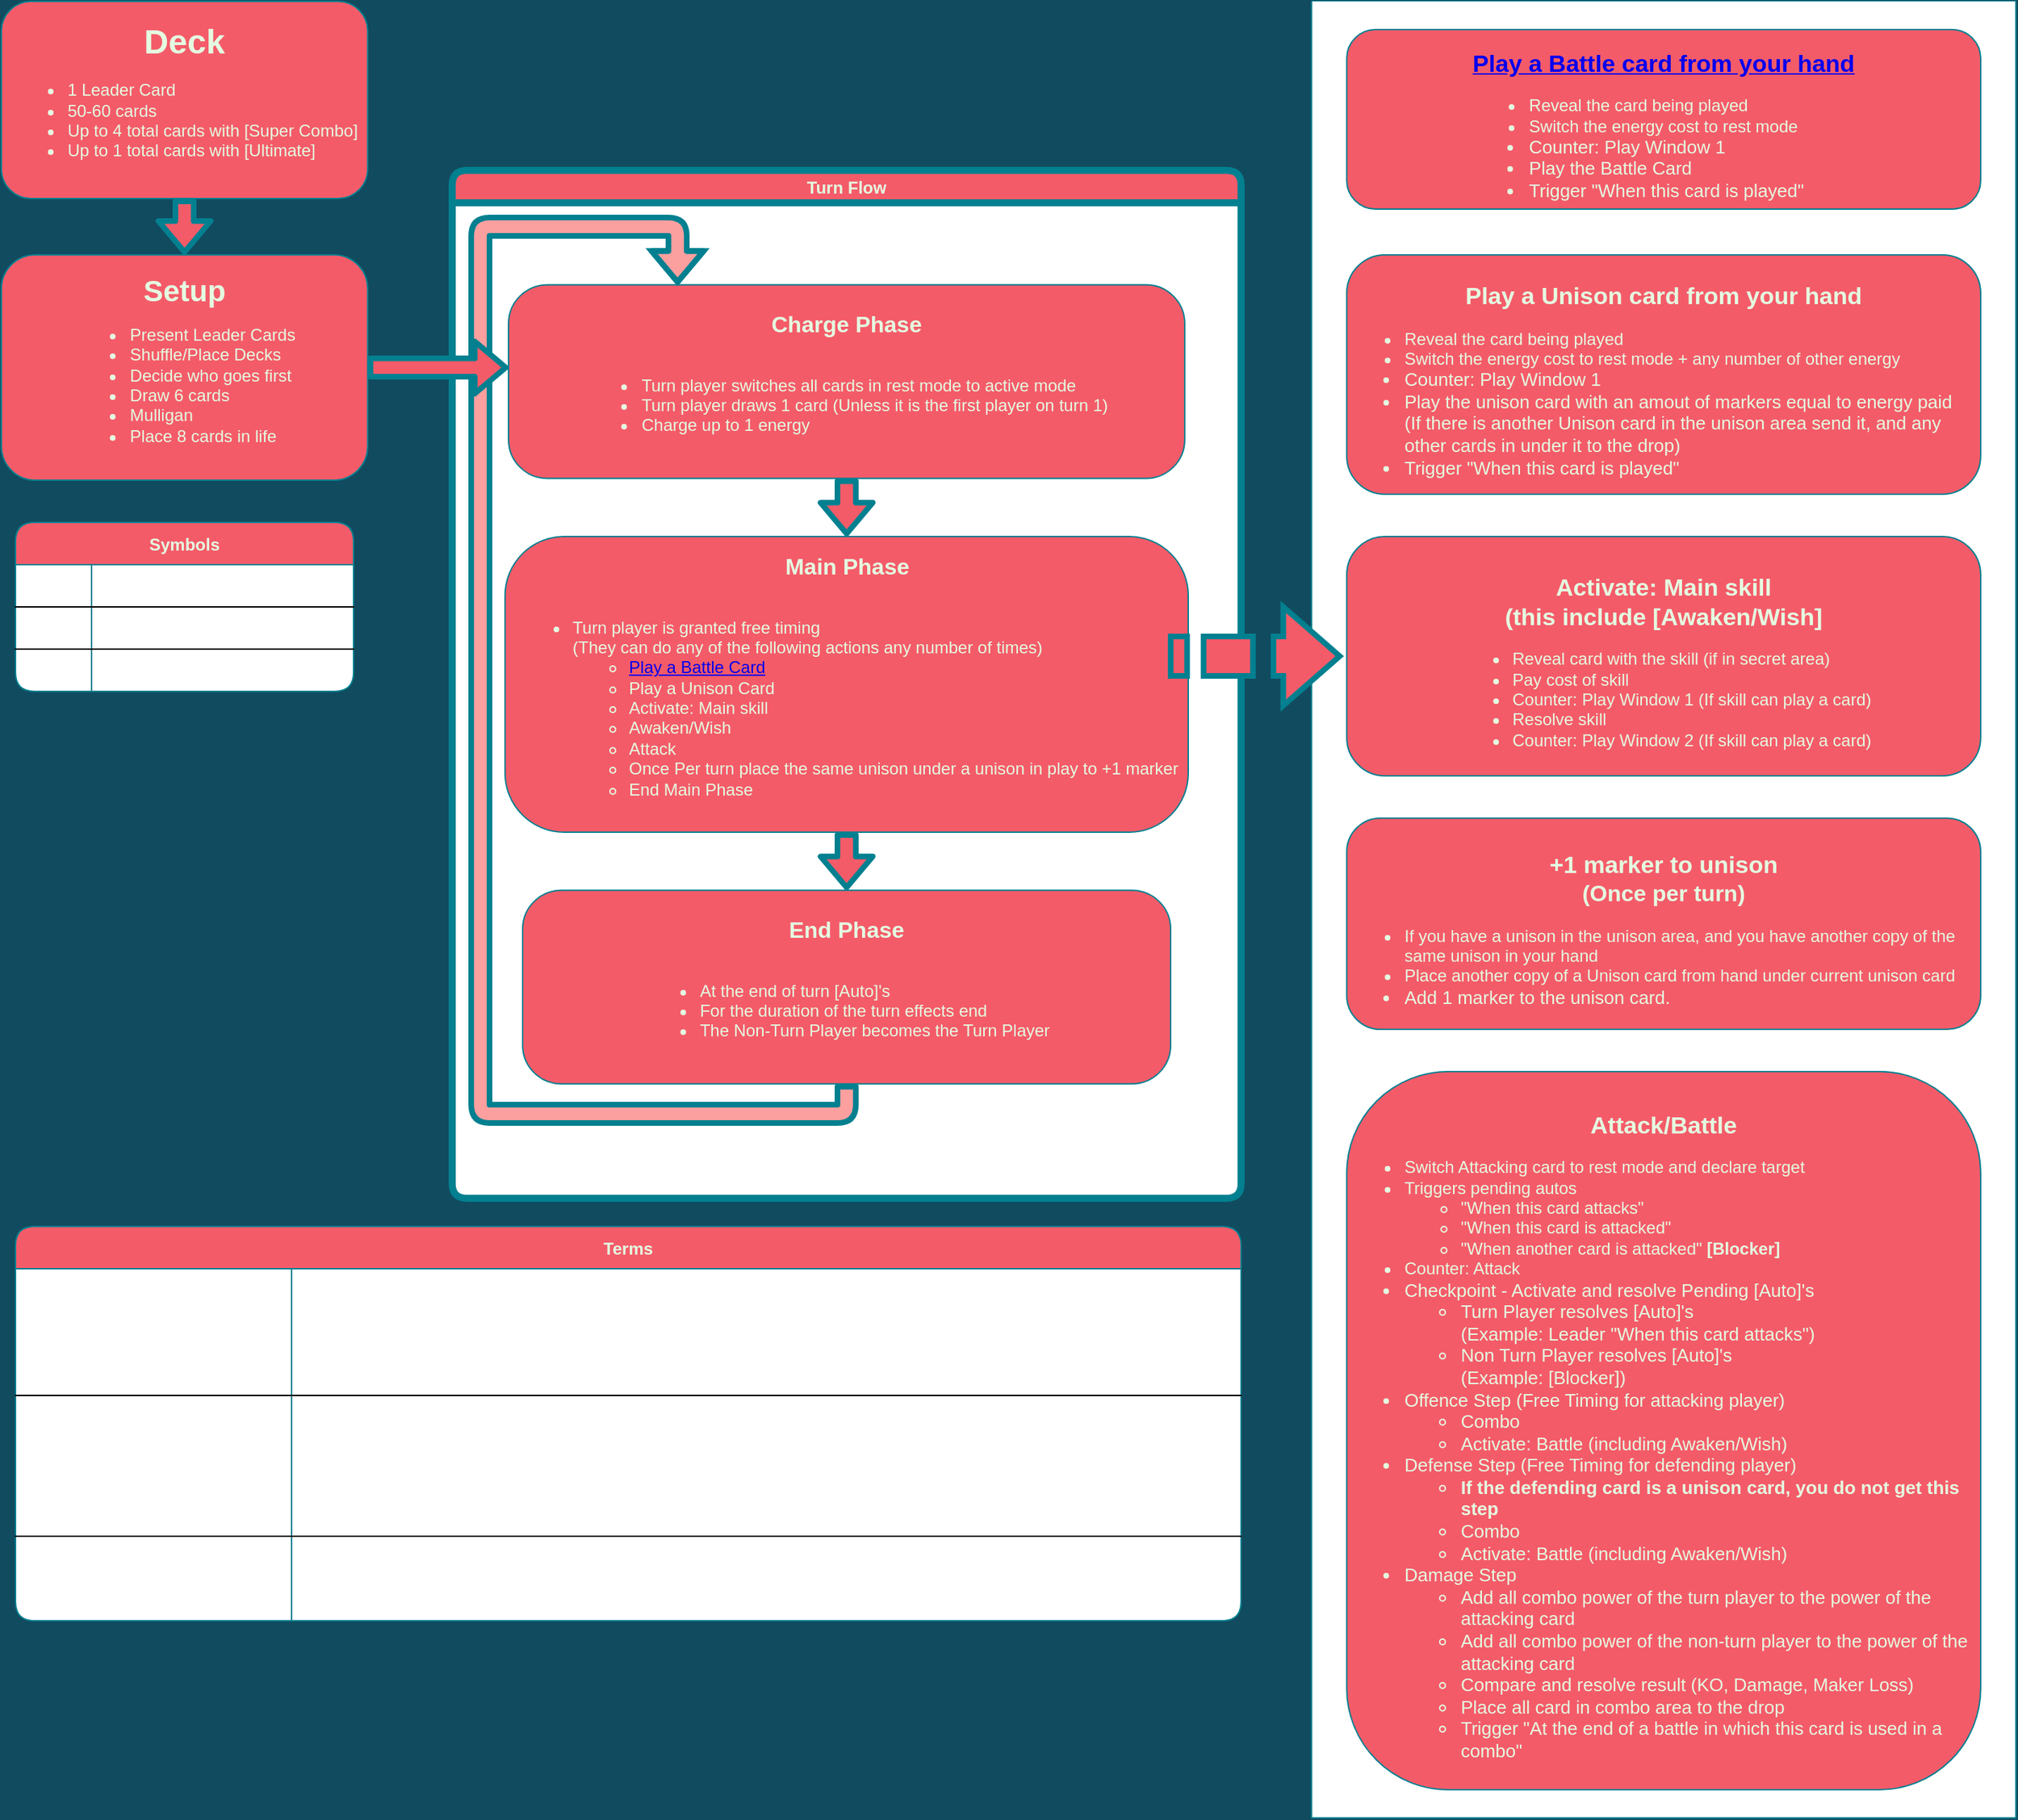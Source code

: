 <mxfile version="16.5.6" type="github" pages="9">
  <diagram id="8U6ZnmNh8exRSaDuMtKA" name="Base Game Timing">
    <mxGraphModel dx="2272" dy="737" grid="1" gridSize="10" guides="1" tooltips="1" connect="1" arrows="1" fold="1" page="1" pageScale="1" pageWidth="850" pageHeight="1100" background="#114B5F" math="0" shadow="0">
      <root>
        <mxCell id="0" />
        <mxCell id="1" parent="0" />
        <UserObject label="&lt;b style=&quot;font-size: 21px&quot;&gt;Setup&lt;/b&gt;&lt;br&gt;&lt;div&gt;&lt;ul&gt;&lt;li style=&quot;text-align: left&quot;&gt;Present Leader Cards&lt;/li&gt;&lt;li style=&quot;text-align: left&quot;&gt;Shuffle/Place Decks&lt;/li&gt;&lt;li style=&quot;text-align: left&quot;&gt;Decide who goes first&lt;/li&gt;&lt;li style=&quot;text-align: left&quot;&gt;Draw 6 cards&lt;/li&gt;&lt;li style=&quot;text-align: left&quot;&gt;Mulligan&lt;/li&gt;&lt;li style=&quot;text-align: left&quot;&gt;Place 8 cards in life&amp;nbsp;&lt;/li&gt;&lt;/ul&gt;&lt;/div&gt;" link="data:page/id,Diw7MWGEJOFJjZEXb5YK" id="ncUc4xT5pUTNHPfTYMXm-2">
          <mxCell style="whiteSpace=wrap;html=1;fontColor=#E4FDE1;strokeColor=#028090;fillColor=#F45B69;align=center;rounded=1;" parent="1" vertex="1">
            <mxGeometry x="-10" y="180" width="260" height="160" as="geometry" />
          </mxCell>
        </UserObject>
        <mxCell id="VKS6OxfVQQIAS_5QUa6j-2" style="edgeStyle=orthogonalEdgeStyle;shape=flexArrow;orthogonalLoop=1;jettySize=auto;html=1;exitX=0.5;exitY=1;exitDx=0;exitDy=0;entryX=0.5;entryY=0;entryDx=0;entryDy=0;fontColor=#FFFFFF;strokeColor=#028090;strokeWidth=4;fillColor=#F45B69;" parent="1" source="iWEUwf4UZTC7-gsxewFT-2" target="ncUc4xT5pUTNHPfTYMXm-2" edge="1">
          <mxGeometry relative="1" as="geometry" />
        </mxCell>
        <UserObject label="&lt;font size=&quot;1&quot;&gt;&lt;b style=&quot;font-size: 24px&quot;&gt;Deck&lt;/b&gt;&lt;/font&gt;&lt;br&gt;&lt;ul&gt;&lt;li style=&quot;text-align: left&quot;&gt;1 Leader Card&lt;/li&gt;&lt;li style=&quot;text-align: left&quot;&gt;50-60 cards&lt;/li&gt;&lt;li style=&quot;text-align: left&quot;&gt;Up to 4 total cards with [Super Combo]&lt;/li&gt;&lt;li style=&quot;text-align: left&quot;&gt;Up to 1 total cards with [Ultimate]&lt;/li&gt;&lt;/ul&gt;" id="iWEUwf4UZTC7-gsxewFT-2">
          <mxCell style="whiteSpace=wrap;html=1;fontColor=#E4FDE1;strokeColor=#028090;fillColor=#F45B69;align=center;rounded=1;" parent="1" vertex="1">
            <mxGeometry x="-10" width="260" height="140" as="geometry" />
          </mxCell>
        </UserObject>
        <mxCell id="iWEUwf4UZTC7-gsxewFT-4" value="Turn Flow" style="swimlane;fillColor=#F45B69;strokeColor=#028090;fontColor=#E4FDE1;rounded=1;strokeWidth=5;swimlaneFillColor=default;" parent="1" vertex="1">
          <mxGeometry x="310" y="120" width="560" height="730" as="geometry" />
        </mxCell>
        <mxCell id="iWEUwf4UZTC7-gsxewFT-5" value="" style="edgeStyle=orthogonalEdgeStyle;shape=flexArrow;orthogonalLoop=1;jettySize=auto;html=1;endArrow=classic;endFill=0;strokeColor=#028090;fontColor=#FFFFFF;fillColor=#F45B69;labelBackgroundColor=default;entryX=0.5;entryY=0;entryDx=0;entryDy=0;strokeWidth=4;" parent="iWEUwf4UZTC7-gsxewFT-4" source="ncUc4xT5pUTNHPfTYMXm-3" target="6ePvjoLvsn_VJ5xuNLkL-1" edge="1">
          <mxGeometry relative="1" as="geometry">
            <mxPoint x="210" y="200" as="targetPoint" />
          </mxGeometry>
        </mxCell>
        <UserObject label="&lt;b&gt;&lt;font style=&quot;font-size: 16px&quot;&gt;Charge Phase&lt;/font&gt;&lt;/b&gt;&lt;br&gt;&lt;br&gt;&lt;div&gt;&lt;ul&gt;&lt;li style=&quot;text-align: left&quot;&gt;Turn player switches all cards in rest mode to active mode&lt;/li&gt;&lt;li style=&quot;text-align: left&quot;&gt;Turn player draws 1 card (Unless it is the first player on turn 1)&lt;/li&gt;&lt;li style=&quot;text-align: left&quot;&gt;Charge up to 1 energy&lt;/li&gt;&lt;/ul&gt;&lt;/div&gt;" link="data:page/id,yqXrdRU4foYMA0pmyczV" id="ncUc4xT5pUTNHPfTYMXm-3">
          <mxCell style="whiteSpace=wrap;html=1;fontColor=#E4FDE1;strokeColor=#028090;fillColor=#F45B69;rounded=1;arcSize=20;" parent="iWEUwf4UZTC7-gsxewFT-4" vertex="1">
            <mxGeometry x="40" y="81.25" width="480" height="137.5" as="geometry" />
          </mxCell>
        </UserObject>
        <UserObject label="&lt;b&gt;&lt;font style=&quot;font-size: 16px&quot;&gt;Main Phase&lt;/font&gt;&lt;/b&gt;&lt;br&gt;&lt;br&gt;&lt;div&gt;&lt;ul&gt;&lt;li style=&quot;text-align: left&quot;&gt;Turn player is granted free timing&lt;br&gt;(They can do any of the following actions any number of times)&lt;/li&gt;&lt;ul&gt;&lt;li style=&quot;text-align: left&quot;&gt;&lt;a href=&quot;data:page/id,xC35FL6xaEvM9t3VuCav&quot;&gt;Play a Battle Card&lt;/a&gt;&lt;/li&gt;&lt;li style=&quot;text-align: left&quot;&gt;Play a Unison Card&lt;/li&gt;&lt;li style=&quot;text-align: left&quot;&gt;Activate: Main skill&lt;/li&gt;&lt;li style=&quot;text-align: left&quot;&gt;Awaken/Wish&lt;/li&gt;&lt;li style=&quot;text-align: left&quot;&gt;Attack&lt;/li&gt;&lt;li style=&quot;text-align: left&quot;&gt;Once Per turn place the same unison under a unison in play to +1 marker&lt;/li&gt;&lt;li style=&quot;text-align: left&quot;&gt;End Main Phase&lt;/li&gt;&lt;/ul&gt;&lt;/ul&gt;&lt;/div&gt;" link="data:page/id,qPkP8_CZE14BN6vN2z8y" id="6ePvjoLvsn_VJ5xuNLkL-1">
          <mxCell style="whiteSpace=wrap;html=1;fontColor=#E4FDE1;strokeColor=#028090;fillColor=#F45B69;rounded=1;arcSize=20;" parent="iWEUwf4UZTC7-gsxewFT-4" vertex="1">
            <mxGeometry x="37.5" y="260" width="485" height="210" as="geometry" />
          </mxCell>
        </UserObject>
        <mxCell id="XEkP1il1vX4DgcOylqJt-5" value="" style="edgeStyle=orthogonalEdgeStyle;shape=flexArrow;rounded=1;orthogonalLoop=1;jettySize=auto;html=1;labelBackgroundColor=default;fontFamily=Helvetica;fontSize=11;fontColor=#FFFFFF;endArrow=classic;strokeColor=#028090;strokeWidth=4;fillColor=#F45B69;entryX=0.5;entryY=0;entryDx=0;entryDy=0;" parent="iWEUwf4UZTC7-gsxewFT-4" source="6ePvjoLvsn_VJ5xuNLkL-1" target="XEkP1il1vX4DgcOylqJt-6" edge="1">
          <mxGeometry relative="1" as="geometry">
            <mxPoint x="280" y="500" as="targetPoint" />
          </mxGeometry>
        </mxCell>
        <mxCell id="XEkP1il1vX4DgcOylqJt-7" style="edgeStyle=orthogonalEdgeStyle;shape=flexArrow;rounded=1;orthogonalLoop=1;jettySize=auto;html=1;entryX=0.25;entryY=0;entryDx=0;entryDy=0;labelBackgroundColor=default;fontFamily=Helvetica;fontSize=11;fontColor=#FFFFFF;endArrow=classic;strokeColor=#028090;strokeWidth=4;fillColor=#FC9F9F;exitX=0.5;exitY=1;exitDx=0;exitDy=0;" parent="iWEUwf4UZTC7-gsxewFT-4" source="XEkP1il1vX4DgcOylqJt-6" target="ncUc4xT5pUTNHPfTYMXm-3" edge="1">
          <mxGeometry relative="1" as="geometry">
            <Array as="points">
              <mxPoint x="280" y="670" />
              <mxPoint x="20" y="670" />
              <mxPoint x="20" y="40" />
              <mxPoint x="160" y="40" />
            </Array>
          </mxGeometry>
        </mxCell>
        <UserObject label="&lt;b&gt;&lt;font style=&quot;font-size: 16px&quot;&gt;End Phase&lt;/font&gt;&lt;/b&gt;&lt;br&gt;&lt;br&gt;&lt;div&gt;&lt;ul&gt;&lt;li style=&quot;text-align: left&quot;&gt;At the end of turn [Auto]&#39;s&lt;/li&gt;&lt;li style=&quot;text-align: left&quot;&gt;For the duration of the turn effects end&lt;/li&gt;&lt;li style=&quot;text-align: left&quot;&gt;The Non-Turn Player becomes the Turn Player&lt;/li&gt;&lt;/ul&gt;&lt;/div&gt;" id="XEkP1il1vX4DgcOylqJt-6">
          <mxCell style="whiteSpace=wrap;html=1;fontColor=#E4FDE1;strokeColor=#028090;fillColor=#F45B69;rounded=1;arcSize=20;" parent="iWEUwf4UZTC7-gsxewFT-4" vertex="1">
            <mxGeometry x="50" y="511.25" width="460" height="137.5" as="geometry" />
          </mxCell>
        </UserObject>
        <mxCell id="VKS6OxfVQQIAS_5QUa6j-1" value="" style="swimlane;startSize=0;rounded=0;labelBackgroundColor=none;sketch=0;fontColor=#FFFFFF;strokeColor=#028090;fillColor=default;swimlaneFillColor=default;" parent="1" vertex="1">
          <mxGeometry x="920" width="500" height="1290" as="geometry" />
        </mxCell>
        <UserObject label="&lt;b style=&quot;font-size: 17px&quot;&gt;&lt;font style=&quot;font-size: 16px&quot;&gt;&lt;br&gt;&lt;/font&gt;&lt;font style=&quot;font-size: 17px&quot;&gt;&lt;a href=&quot;data:page/id,xC35FL6xaEvM9t3VuCav&quot;&gt;Play a Battle card from your hand&lt;/a&gt;&lt;br&gt;&lt;/font&gt;&lt;/b&gt;&lt;div&gt;&lt;ul&gt;&lt;li style=&quot;text-align: left&quot;&gt;Reveal the card being played&lt;/li&gt;&lt;li style=&quot;text-align: left&quot;&gt;Switch the energy cost to rest mode&lt;/li&gt;&lt;li style=&quot;font-size: 13px ; text-align: left&quot;&gt;Counter: Play Window 1&lt;/li&gt;&lt;li style=&quot;font-size: 13px ; text-align: left&quot;&gt;Play the Battle Card&lt;br&gt;&lt;/li&gt;&lt;li style=&quot;font-size: 13px ; text-align: left&quot;&gt;Trigger &quot;When this card is played&quot;&lt;/li&gt;&lt;/ul&gt;&lt;/div&gt;" link="data:page/id,xC35FL6xaEvM9t3VuCav" id="VKS6OxfVQQIAS_5QUa6j-4">
          <mxCell style="whiteSpace=wrap;html=1;fontColor=#E4FDE1;strokeColor=#028090;fillColor=#F45B69;rounded=1;arcSize=16;" parent="VKS6OxfVQQIAS_5QUa6j-1" vertex="1">
            <mxGeometry x="25" y="20" width="450" height="127.5" as="geometry" />
          </mxCell>
        </UserObject>
        <UserObject label="&lt;b style=&quot;font-size: 17px&quot;&gt;&lt;font style=&quot;font-size: 16px&quot;&gt;&lt;br&gt;&lt;/font&gt;&lt;font style=&quot;font-size: 17px&quot;&gt;Play a Unison card from your hand&lt;br&gt;&lt;/font&gt;&lt;/b&gt;&lt;div&gt;&lt;ul&gt;&lt;li style=&quot;text-align: left&quot;&gt;Reveal the card being played&lt;/li&gt;&lt;li style=&quot;text-align: left&quot;&gt;Switch the energy cost to rest mode + any number of other energy&lt;/li&gt;&lt;li style=&quot;font-size: 13px ; text-align: left&quot;&gt;Counter: Play Window 1&lt;/li&gt;&lt;li style=&quot;font-size: 13px ; text-align: left&quot;&gt;Play the unison card with an amout of markers equal to energy paid&lt;br&gt;(If there is another Unison card in the unison area send it, and any other cards in under it to the drop)&lt;/li&gt;&lt;li style=&quot;font-size: 13px ; text-align: left&quot;&gt;Trigger &quot;When this card is played&quot;&lt;/li&gt;&lt;/ul&gt;&lt;/div&gt;" id="VKS6OxfVQQIAS_5QUa6j-9">
          <mxCell style="whiteSpace=wrap;html=1;fontColor=#E4FDE1;strokeColor=#028090;fillColor=#F45B69;rounded=1;arcSize=16;" parent="VKS6OxfVQQIAS_5QUa6j-1" vertex="1">
            <mxGeometry x="25" y="180" width="450" height="170" as="geometry" />
          </mxCell>
        </UserObject>
        <UserObject label="&lt;b style=&quot;font-size: 17px&quot;&gt;&lt;font style=&quot;font-size: 16px&quot;&gt;&lt;br&gt;&lt;/font&gt;&lt;font style=&quot;font-size: 17px&quot;&gt;Activate: Main skill&lt;br&gt;(this include [Awaken/Wish]&lt;br&gt;&lt;/font&gt;&lt;/b&gt;&lt;div&gt;&lt;ul&gt;&lt;li style=&quot;text-align: left&quot;&gt;&lt;span&gt;Reveal card with the skill (if in secret area)&lt;/span&gt;&lt;/li&gt;&lt;li style=&quot;text-align: left&quot;&gt;&lt;span&gt;Pay cost of skill&lt;/span&gt;&lt;/li&gt;&lt;li style=&quot;text-align: left&quot;&gt;&lt;span&gt;Counter: Play Window 1 (If skill can play a card)&lt;/span&gt;&lt;/li&gt;&lt;li style=&quot;text-align: left&quot;&gt;&lt;span&gt;Resolve skill&lt;/span&gt;&lt;/li&gt;&lt;li style=&quot;text-align: left&quot;&gt;&lt;span&gt;Counter: Play Window 2 (If skill can play a card)&lt;/span&gt;&lt;/li&gt;&lt;/ul&gt;&lt;/div&gt;" id="VKS6OxfVQQIAS_5QUa6j-10">
          <mxCell style="whiteSpace=wrap;html=1;fontColor=#E4FDE1;strokeColor=#028090;fillColor=#F45B69;rounded=1;arcSize=16;align=center;" parent="VKS6OxfVQQIAS_5QUa6j-1" vertex="1">
            <mxGeometry x="25" y="380" width="450" height="170" as="geometry" />
          </mxCell>
        </UserObject>
        <UserObject label="&lt;b style=&quot;font-size: 17px&quot;&gt;&lt;font style=&quot;font-size: 16px&quot;&gt;&lt;br&gt;&lt;/font&gt;&lt;/b&gt;&lt;span style=&quot;text-align: left&quot;&gt;&lt;span style=&quot;font-size: 17px&quot;&gt;&lt;b&gt;+1 marker to unison&lt;br&gt;&lt;/b&gt;&lt;/span&gt;&lt;/span&gt;&lt;b style=&quot;font-size: 17px&quot;&gt;&lt;font style=&quot;font-size: 16px&quot;&gt;(Once per turn)&lt;br&gt;&lt;/font&gt;&lt;/b&gt;&lt;div&gt;&lt;ul&gt;&lt;li style=&quot;text-align: left&quot;&gt;If you have a unison in the unison area, and you have another copy of the same unison in your hand&lt;/li&gt;&lt;li style=&quot;text-align: left&quot;&gt;Place another copy of a Unison card from hand under current unison card&lt;/li&gt;&lt;li style=&quot;font-size: 13px ; text-align: left&quot;&gt;Add 1 marker to the unison card.&lt;/li&gt;&lt;/ul&gt;&lt;/div&gt;" id="VKS6OxfVQQIAS_5QUa6j-11">
          <mxCell style="whiteSpace=wrap;html=1;fontColor=#E4FDE1;strokeColor=#028090;fillColor=#F45B69;rounded=1;arcSize=16;" parent="VKS6OxfVQQIAS_5QUa6j-1" vertex="1">
            <mxGeometry x="25" y="580" width="450" height="150" as="geometry" />
          </mxCell>
        </UserObject>
        <UserObject label="&lt;b style=&quot;font-size: 17px&quot;&gt;&lt;font style=&quot;font-size: 16px&quot;&gt;&lt;br&gt;&lt;/font&gt;&lt;font style=&quot;font-size: 17px&quot;&gt;Attack/Battle&lt;br&gt;&lt;/font&gt;&lt;/b&gt;&lt;div&gt;&lt;ul&gt;&lt;li style=&quot;text-align: left&quot;&gt;Switch Attacking card to rest mode and declare target&lt;/li&gt;&lt;li style=&quot;text-align: left&quot;&gt;Triggers pending autos&lt;/li&gt;&lt;ul&gt;&lt;li style=&quot;text-align: left&quot;&gt;&quot;When this card attacks&quot;&lt;/li&gt;&lt;li style=&quot;text-align: left&quot;&gt;&quot;When this card is attacked&quot;&lt;br&gt;&lt;/li&gt;&lt;li style=&quot;text-align: left&quot;&gt;&quot;When another card is attacked&quot; &lt;b&gt;[Blocker]&amp;nbsp;&lt;/b&gt;&lt;/li&gt;&lt;/ul&gt;&lt;li style=&quot;text-align: left&quot;&gt;Counter: Attack&lt;/li&gt;&lt;li style=&quot;font-size: 13px ; text-align: left&quot;&gt;Checkpoint - Activate and resolve Pending [Auto]&#39;s&lt;/li&gt;&lt;ul&gt;&lt;li style=&quot;font-size: 13px ; text-align: left&quot;&gt;Turn Player resolves [Auto]&#39;s &lt;br&gt;(Example: Leader &quot;When this card attacks&quot;)&lt;/li&gt;&lt;li style=&quot;font-size: 13px ; text-align: left&quot;&gt;Non Turn Player resolves [Auto]&#39;s&lt;br&gt;(Example: [Blocker])&lt;/li&gt;&lt;/ul&gt;&lt;li style=&quot;font-size: 13px ; text-align: left&quot;&gt;Offence Step (Free Timing for attacking player)&lt;/li&gt;&lt;ul&gt;&lt;li style=&quot;font-size: 13px ; text-align: left&quot;&gt;Combo&lt;/li&gt;&lt;li style=&quot;font-size: 13px ; text-align: left&quot;&gt;Activate: Battle (including Awaken/Wish)&lt;/li&gt;&lt;/ul&gt;&lt;li style=&quot;font-size: 13px ; text-align: left&quot;&gt;Defense Step (Free Timing for defending player)&lt;/li&gt;&lt;ul&gt;&lt;li style=&quot;font-size: 13px ; text-align: left&quot;&gt;&lt;b&gt;If the defending card is a unison card, you do not get this step&lt;/b&gt;&lt;/li&gt;&lt;li style=&quot;font-size: 13px ; text-align: left&quot;&gt;Combo&lt;/li&gt;&lt;li style=&quot;font-size: 13px ; text-align: left&quot;&gt;Activate: Battle (including Awaken/Wish)&lt;/li&gt;&lt;/ul&gt;&lt;li style=&quot;font-size: 13px ; text-align: left&quot;&gt;Damage Step&lt;/li&gt;&lt;ul&gt;&lt;li style=&quot;font-size: 13px ; text-align: left&quot;&gt;Add all combo power of the turn player to the power of the attacking card&lt;/li&gt;&lt;li style=&quot;font-size: 13px ; text-align: left&quot;&gt;Add all combo power of the non-turn player to the power of the attacking card&lt;/li&gt;&lt;li style=&quot;font-size: 13px ; text-align: left&quot;&gt;Compare and resolve result (KO, Damage, Maker Loss)&lt;/li&gt;&lt;li style=&quot;font-size: 13px ; text-align: left&quot;&gt;Place all card in combo area to the drop&lt;/li&gt;&lt;li style=&quot;font-size: 13px ; text-align: left&quot;&gt;Trigger &quot;At the end of a battle in which this card is used in a combo&quot;&lt;/li&gt;&lt;/ul&gt;&lt;/ul&gt;&lt;/div&gt;" id="VKS6OxfVQQIAS_5QUa6j-12">
          <mxCell style="whiteSpace=wrap;html=1;fontColor=#E4FDE1;strokeColor=#028090;fillColor=#F45B69;rounded=1;arcSize=16;" parent="VKS6OxfVQQIAS_5QUa6j-1" vertex="1">
            <mxGeometry x="25" y="760" width="450" height="510" as="geometry" />
          </mxCell>
        </UserObject>
        <mxCell id="VKS6OxfVQQIAS_5QUa6j-7" value="" style="html=1;align=center;verticalAlign=middle;shape=mxgraph.arrows2.stripedArrow;dy=0.6;dx=40;notch=73;rounded=1;labelBackgroundColor=rgb(42, 42, 42);fontColor=#FFFFFF;strokeColor=#028090;fillColor=#F45B69;gradientColor=none;fontSize=11;strokeWidth=4;endArrow=classic;" parent="1" vertex="1">
          <mxGeometry x="820" y="430" width="120" height="70" as="geometry" />
        </mxCell>
        <mxCell id="XEkP1il1vX4DgcOylqJt-3" style="edgeStyle=orthogonalEdgeStyle;shape=flexArrow;rounded=1;orthogonalLoop=1;jettySize=auto;html=1;labelBackgroundColor=default;fontFamily=Helvetica;fontSize=11;fontColor=#FFFFFF;endArrow=classic;strokeColor=#028090;strokeWidth=4;fillColor=#F45B69;" parent="1" source="ncUc4xT5pUTNHPfTYMXm-2" target="ncUc4xT5pUTNHPfTYMXm-3" edge="1">
          <mxGeometry relative="1" as="geometry">
            <Array as="points">
              <mxPoint x="250" y="259" />
              <mxPoint x="250" y="259" />
            </Array>
          </mxGeometry>
        </mxCell>
        <mxCell id="XEkP1il1vX4DgcOylqJt-8" value="Symbols" style="shape=table;startSize=30;container=1;collapsible=0;childLayout=tableLayout;fixedRows=1;rowLines=0;fontStyle=1;align=center;pointerEvents=1;fontFamily=Helvetica;fontSize=12;fontColor=#E4FDE1;swimlaneFillColor=default;fillColor=#F45B69;strokeColor=#028090;rounded=1;" parent="1" vertex="1">
          <mxGeometry y="370" width="240" height="120" as="geometry" />
        </mxCell>
        <mxCell id="XEkP1il1vX4DgcOylqJt-9" value="" style="shape=partialRectangle;html=1;whiteSpace=wrap;collapsible=0;dropTarget=0;pointerEvents=1;fillColor=none;top=0;left=0;bottom=1;right=0;points=[[0,0.5],[1,0.5]];portConstraint=eastwest;fontFamily=Helvetica;fontSize=11;fontColor=#FFFFFF;" parent="XEkP1il1vX4DgcOylqJt-8" vertex="1">
          <mxGeometry y="30" width="240" height="30" as="geometry" />
        </mxCell>
        <mxCell id="XEkP1il1vX4DgcOylqJt-10" value="《 》" style="shape=partialRectangle;html=1;whiteSpace=wrap;connectable=0;fillColor=none;top=0;left=0;bottom=0;right=0;overflow=hidden;pointerEvents=1;fontFamily=Helvetica;fontSize=11;fontColor=#FFFFFF;" parent="XEkP1il1vX4DgcOylqJt-9" vertex="1">
          <mxGeometry width="54" height="30" as="geometry">
            <mxRectangle width="54" height="30" as="alternateBounds" />
          </mxGeometry>
        </mxCell>
        <mxCell id="XEkP1il1vX4DgcOylqJt-11" value="Trait" style="shape=partialRectangle;html=1;whiteSpace=wrap;connectable=0;fillColor=none;top=0;left=0;bottom=0;right=0;align=left;spacingLeft=6;overflow=hidden;pointerEvents=1;fontFamily=Helvetica;fontSize=11;fontColor=#FFFFFF;" parent="XEkP1il1vX4DgcOylqJt-9" vertex="1">
          <mxGeometry x="54" width="186" height="30" as="geometry">
            <mxRectangle width="186" height="30" as="alternateBounds" />
          </mxGeometry>
        </mxCell>
        <mxCell id="XEkP1il1vX4DgcOylqJt-12" value="" style="shape=partialRectangle;html=1;whiteSpace=wrap;collapsible=0;dropTarget=0;pointerEvents=1;fillColor=none;top=0;left=0;bottom=0;right=0;points=[[0,0.5],[1,0.5]];portConstraint=eastwest;fontFamily=Helvetica;fontSize=11;fontColor=#FFFFFF;" parent="XEkP1il1vX4DgcOylqJt-8" vertex="1">
          <mxGeometry y="60" width="240" height="30" as="geometry" />
        </mxCell>
        <mxCell id="XEkP1il1vX4DgcOylqJt-13" value="&amp;lt;&amp;nbsp; &amp;gt;" style="shape=partialRectangle;html=1;whiteSpace=wrap;connectable=0;fillColor=none;top=0;left=0;bottom=1;right=0;overflow=hidden;pointerEvents=1;fontFamily=Helvetica;fontSize=11;fontColor=#FFFFFF;" parent="XEkP1il1vX4DgcOylqJt-12" vertex="1">
          <mxGeometry width="54" height="30" as="geometry">
            <mxRectangle width="54" height="30" as="alternateBounds" />
          </mxGeometry>
        </mxCell>
        <mxCell id="XEkP1il1vX4DgcOylqJt-14" value="Character Name" style="shape=partialRectangle;html=1;whiteSpace=wrap;connectable=0;fillColor=none;top=0;left=0;bottom=1;right=0;align=left;spacingLeft=6;overflow=hidden;pointerEvents=1;fontFamily=Helvetica;fontSize=11;fontColor=#FFFFFF;" parent="XEkP1il1vX4DgcOylqJt-12" vertex="1">
          <mxGeometry x="54" width="186" height="30" as="geometry">
            <mxRectangle width="186" height="30" as="alternateBounds" />
          </mxGeometry>
        </mxCell>
        <mxCell id="XEkP1il1vX4DgcOylqJt-15" value="" style="shape=partialRectangle;html=1;whiteSpace=wrap;collapsible=0;dropTarget=0;pointerEvents=1;fillColor=none;top=0;left=0;bottom=0;right=0;points=[[0,0.5],[1,0.5]];portConstraint=eastwest;fontFamily=Helvetica;fontSize=11;fontColor=#FFFFFF;" parent="XEkP1il1vX4DgcOylqJt-8" vertex="1">
          <mxGeometry y="90" width="240" height="30" as="geometry" />
        </mxCell>
        <mxCell id="XEkP1il1vX4DgcOylqJt-16" value=" { }" style="shape=partialRectangle;html=1;whiteSpace=wrap;connectable=0;fillColor=none;top=0;left=0;bottom=0;right=0;overflow=hidden;pointerEvents=1;fontFamily=Helvetica;fontSize=11;fontColor=#FFFFFF;" parent="XEkP1il1vX4DgcOylqJt-15" vertex="1">
          <mxGeometry width="54" height="30" as="geometry">
            <mxRectangle width="54" height="30" as="alternateBounds" />
          </mxGeometry>
        </mxCell>
        <mxCell id="XEkP1il1vX4DgcOylqJt-17" value="Card Name" style="shape=partialRectangle;html=1;whiteSpace=wrap;connectable=0;fillColor=none;top=0;left=0;bottom=0;right=0;align=left;spacingLeft=6;overflow=hidden;pointerEvents=1;fontFamily=Helvetica;fontSize=11;fontColor=#FFFFFF;" parent="XEkP1il1vX4DgcOylqJt-15" vertex="1">
          <mxGeometry x="54" width="186" height="30" as="geometry">
            <mxRectangle width="186" height="30" as="alternateBounds" />
          </mxGeometry>
        </mxCell>
        <mxCell id="XEkP1il1vX4DgcOylqJt-18" value="Terms" style="shape=table;startSize=30;container=1;collapsible=0;childLayout=tableLayout;fixedRows=1;rowLines=0;fontStyle=1;align=center;pointerEvents=1;fontFamily=Helvetica;fontSize=12;fontColor=#E4FDE1;swimlaneFillColor=default;fillColor=#F45B69;strokeColor=#028090;rounded=1;" parent="1" vertex="1">
          <mxGeometry y="870" width="870" height="280" as="geometry" />
        </mxCell>
        <mxCell id="XEkP1il1vX4DgcOylqJt-19" value="" style="shape=partialRectangle;html=1;whiteSpace=wrap;collapsible=0;dropTarget=0;pointerEvents=1;fillColor=none;top=0;left=0;bottom=1;right=0;points=[[0,0.5],[1,0.5]];portConstraint=eastwest;fontFamily=Helvetica;fontSize=11;fontColor=#FFFFFF;" parent="XEkP1il1vX4DgcOylqJt-18" vertex="1">
          <mxGeometry y="30" width="870" height="90" as="geometry" />
        </mxCell>
        <mxCell id="XEkP1il1vX4DgcOylqJt-20" value="KO" style="shape=partialRectangle;html=1;whiteSpace=wrap;connectable=0;fillColor=none;top=0;left=0;bottom=0;right=0;overflow=hidden;pointerEvents=1;fontFamily=Helvetica;fontSize=11;fontColor=#FFFFFF;" parent="XEkP1il1vX4DgcOylqJt-19" vertex="1">
          <mxGeometry width="196" height="90" as="geometry">
            <mxRectangle width="196" height="90" as="alternateBounds" />
          </mxGeometry>
        </mxCell>
        <mxCell id="XEkP1il1vX4DgcOylqJt-21" value="KO is the act of moving a Battle Card from the battle area to the owner&#39;s Drop Area.&lt;br&gt;&lt;br&gt;A card is only KO&#39;d when an effect says &quot;KO&quot; or because of a rule that specifies to &quot;KO&quot; a card like when a battle card is attacked and loses the battle.&lt;br&gt;&lt;br&gt;&quot;Send a card from the battle area to the drop&quot; and &quot;KO&quot; is not the same effect." style="shape=partialRectangle;html=1;whiteSpace=wrap;connectable=0;fillColor=none;top=0;left=0;bottom=0;right=0;align=left;spacingLeft=6;overflow=hidden;pointerEvents=1;fontFamily=Helvetica;fontSize=11;fontColor=#FFFFFF;" parent="XEkP1il1vX4DgcOylqJt-19" vertex="1">
          <mxGeometry x="196" width="674" height="90" as="geometry">
            <mxRectangle width="674" height="90" as="alternateBounds" />
          </mxGeometry>
        </mxCell>
        <mxCell id="XEkP1il1vX4DgcOylqJt-22" value="" style="shape=partialRectangle;html=1;whiteSpace=wrap;collapsible=0;dropTarget=0;pointerEvents=1;fillColor=none;top=0;left=0;bottom=0;right=0;points=[[0,0.5],[1,0.5]];portConstraint=eastwest;fontFamily=Helvetica;fontSize=11;fontColor=#FFFFFF;" parent="XEkP1il1vX4DgcOylqJt-18" vertex="1">
          <mxGeometry y="120" width="870" height="100" as="geometry" />
        </mxCell>
        <mxCell id="XEkP1il1vX4DgcOylqJt-23" value="Token" style="shape=partialRectangle;html=1;whiteSpace=wrap;connectable=0;fillColor=none;top=0;left=0;bottom=1;right=0;overflow=hidden;pointerEvents=1;fontFamily=Helvetica;fontSize=11;fontColor=#FFFFFF;" parent="XEkP1il1vX4DgcOylqJt-22" vertex="1">
          <mxGeometry width="196" height="100" as="geometry">
            <mxRectangle width="196" height="100" as="alternateBounds" />
          </mxGeometry>
        </mxCell>
        <mxCell id="XEkP1il1vX4DgcOylqJt-24" value="A token is&amp;nbsp; a battle card created by a skill.&lt;br&gt;&lt;br&gt;Tokens are created only with the information stated in the skill that creates the token.&lt;br&gt;If the skill does not list a card detail like &quot;Energy cost&quot; or &quot;Combo Power&quot; the token does not have this detail.&lt;br&gt;(Example: A token without an energy cost is not &quot;A Battle Card with an energy cost of 3 or less&quot; as it has no cost, not 0 cost)&lt;br&gt;&lt;br&gt;If a token would be moved to an area other than the Battle or combo area, it is removed from the game instead.&amp;nbsp;" style="shape=partialRectangle;html=1;whiteSpace=wrap;connectable=0;fillColor=none;top=0;left=0;bottom=1;right=0;align=left;spacingLeft=6;overflow=hidden;pointerEvents=1;fontFamily=Helvetica;fontSize=11;fontColor=#FFFFFF;" parent="XEkP1il1vX4DgcOylqJt-22" vertex="1">
          <mxGeometry x="196" width="674" height="100" as="geometry">
            <mxRectangle width="674" height="100" as="alternateBounds" />
          </mxGeometry>
        </mxCell>
        <mxCell id="XEkP1il1vX4DgcOylqJt-25" value="" style="shape=partialRectangle;html=1;whiteSpace=wrap;collapsible=0;dropTarget=0;pointerEvents=1;fillColor=none;top=0;left=0;bottom=0;right=0;points=[[0,0.5],[1,0.5]];portConstraint=eastwest;fontFamily=Helvetica;fontSize=11;fontColor=#FFFFFF;" parent="XEkP1il1vX4DgcOylqJt-18" vertex="1">
          <mxGeometry y="220" width="870" height="60" as="geometry" />
        </mxCell>
        <mxCell id="XEkP1il1vX4DgcOylqJt-26" value=" Discard" style="shape=partialRectangle;html=1;whiteSpace=wrap;connectable=0;fillColor=none;top=0;left=0;bottom=0;right=0;overflow=hidden;pointerEvents=1;fontFamily=Helvetica;fontSize=11;fontColor=#FFFFFF;" parent="XEkP1il1vX4DgcOylqJt-25" vertex="1">
          <mxGeometry width="196" height="60" as="geometry">
            <mxRectangle width="196" height="60" as="alternateBounds" />
          </mxGeometry>
        </mxCell>
        <mxCell id="XEkP1il1vX4DgcOylqJt-27" value="&quot;Discard&quot; refers to placing a card from a players hand to the drop&lt;br&gt;&lt;br&gt;Discard and &quot;Send a card from your hand to the drop&quot; are the same effect." style="shape=partialRectangle;html=1;whiteSpace=wrap;connectable=0;fillColor=none;top=0;left=0;bottom=0;right=0;align=left;spacingLeft=6;overflow=hidden;pointerEvents=1;fontFamily=Helvetica;fontSize=11;fontColor=#FFFFFF;" parent="XEkP1il1vX4DgcOylqJt-25" vertex="1">
          <mxGeometry x="196" width="674" height="60" as="geometry">
            <mxRectangle width="674" height="60" as="alternateBounds" />
          </mxGeometry>
        </mxCell>
      </root>
    </mxGraphModel>
  </diagram>
  <diagram id="Diw7MWGEJOFJjZEXb5YK" name="Setup Phase">
    <mxGraphModel dx="1422" dy="762" grid="1" gridSize="10" guides="1" tooltips="1" connect="1" arrows="1" fold="1" page="1" pageScale="1" pageWidth="850" pageHeight="1100" background="#114B5F" math="0" shadow="0">
      <root>
        <mxCell id="qfcJfHz-gk92rwK0EIHv-0" />
        <mxCell id="qfcJfHz-gk92rwK0EIHv-1" parent="qfcJfHz-gk92rwK0EIHv-0" />
        <mxCell id="PTkMI5Fb_Anu1UWqGTLA-1" value="" style="shape=flexArrow;endArrow=classic;html=1;fontFamily=Helvetica;fontSize=11;fontColor=#E4FDE1;align=center;strokeColor=#028090;fillColor=#F45B69;edgeStyle=orthogonalEdgeStyle;sketch=0;" parent="qfcJfHz-gk92rwK0EIHv-1" source="qfcJfHz-gk92rwK0EIHv-2" target="PTkMI5Fb_Anu1UWqGTLA-0" edge="1">
          <mxGeometry relative="1" as="geometry" />
        </mxCell>
        <mxCell id="qfcJfHz-gk92rwK0EIHv-2" value="START" style="rounded=0;whiteSpace=wrap;html=1;sketch=0;fontColor=#E4FDE1;strokeColor=#028090;fillColor=#F45B69;" parent="qfcJfHz-gk92rwK0EIHv-1" vertex="1">
          <mxGeometry x="365" y="40" width="120" height="60" as="geometry" />
        </mxCell>
        <mxCell id="PTkMI5Fb_Anu1UWqGTLA-3" value="" style="shape=flexArrow;endArrow=classic;html=1;fontFamily=Helvetica;fontSize=11;fontColor=#E4FDE1;align=center;strokeColor=#028090;fillColor=#F45B69;edgeStyle=orthogonalEdgeStyle;sketch=0;" parent="qfcJfHz-gk92rwK0EIHv-1" source="PTkMI5Fb_Anu1UWqGTLA-0" target="PTkMI5Fb_Anu1UWqGTLA-2" edge="1">
          <mxGeometry relative="1" as="geometry" />
        </mxCell>
        <mxCell id="PTkMI5Fb_Anu1UWqGTLA-0" value="Players present the Leader Card and deck they are going to use this game. &lt;br&gt;&lt;br&gt;The deck (at this timing) must fulfill the deck construction rules" style="rounded=0;whiteSpace=wrap;html=1;sketch=0;fontColor=#E4FDE1;strokeColor=#028090;fillColor=#F45B69;" parent="qfcJfHz-gk92rwK0EIHv-1" vertex="1">
          <mxGeometry x="331.99" y="170" width="185" height="130" as="geometry" />
        </mxCell>
        <mxCell id="PTkMI5Fb_Anu1UWqGTLA-7" value="" style="shape=flexArrow;endArrow=classic;html=1;fontFamily=Helvetica;fontSize=11;fontColor=#E4FDE1;align=center;strokeColor=#028090;fillColor=#F45B69;edgeStyle=orthogonalEdgeStyle;sketch=0;" parent="qfcJfHz-gk92rwK0EIHv-1" source="PTkMI5Fb_Anu1UWqGTLA-2" target="PTkMI5Fb_Anu1UWqGTLA-6" edge="1">
          <mxGeometry relative="1" as="geometry" />
        </mxCell>
        <mxCell id="PTkMI5Fb_Anu1UWqGTLA-2" value="Each player places their Leader Card with its front side&lt;br/&gt;facing up in the Leader Area." style="rounded=0;whiteSpace=wrap;html=1;sketch=0;fontColor=#E4FDE1;strokeColor=#028090;fillColor=#F45B69;" parent="qfcJfHz-gk92rwK0EIHv-1" vertex="1">
          <mxGeometry x="341" y="360" width="168" height="90" as="geometry" />
        </mxCell>
        <mxCell id="PTkMI5Fb_Anu1UWqGTLA-4" value="“When this card is placed in&lt;br&gt;the Leader Area”" style="html=1;shadow=0;dashed=0;align=center;verticalAlign=middle;shape=mxgraph.arrows2.calloutArrow;dy=10;dx=20;notch=190;arrowHead=10;fontFamily=Helvetica;fontSize=12;fontColor=#E4FDE1;strokeColor=#028090;fillColor=#F45B69;sketch=0;" parent="qfcJfHz-gk92rwK0EIHv-1" vertex="1">
          <mxGeometry x="537.25" y="425" width="220" height="105" as="geometry" />
        </mxCell>
        <mxCell id="kfX9cUICfM7tbNY18-MQ-3" value="" style="shape=flexArrow;endArrow=classic;html=1;fontFamily=Helvetica;fontSize=11;fontColor=#E4FDE1;align=center;strokeColor=#028090;edgeStyle=orthogonalEdgeStyle;fillColor=#F45B69;sketch=0;" parent="qfcJfHz-gk92rwK0EIHv-1" source="PTkMI5Fb_Anu1UWqGTLA-6" target="kfX9cUICfM7tbNY18-MQ-2" edge="1">
          <mxGeometry relative="1" as="geometry" />
        </mxCell>
        <UserObject label="&lt;a href=&quot;data:page/id,3pNS6CPOeMwr3DZdlzzK&quot;&gt;Checkpoint&lt;/a&gt;" link="data:page/id,FttpYedwaDxRV9TZAueA" id="PTkMI5Fb_Anu1UWqGTLA-6">
          <mxCell style="rounded=0;whiteSpace=wrap;html=1;sketch=0;fontColor=#E4FDE1;strokeColor=#028090;fillColor=#F45B69;" parent="qfcJfHz-gk92rwK0EIHv-1" vertex="1">
            <mxGeometry x="341" y="530" width="168" height="90" as="geometry" />
          </mxCell>
        </UserObject>
        <mxCell id="kfX9cUICfM7tbNY18-MQ-5" value="" style="shape=flexArrow;endArrow=classic;html=1;fontFamily=Helvetica;fontSize=11;fontColor=#E4FDE1;align=center;strokeColor=#028090;edgeStyle=orthogonalEdgeStyle;fillColor=#F45B69;sketch=0;" parent="qfcJfHz-gk92rwK0EIHv-1" source="kfX9cUICfM7tbNY18-MQ-2" target="kfX9cUICfM7tbNY18-MQ-4" edge="1">
          <mxGeometry relative="1" as="geometry" />
        </mxCell>
        <mxCell id="kfX9cUICfM7tbNY18-MQ-2" value="Each Player shuffles their deck." style="whiteSpace=wrap;html=1;rounded=0;fontColor=#E4FDE1;strokeColor=#028090;fillColor=#F45B69;sketch=0;" parent="qfcJfHz-gk92rwK0EIHv-1" vertex="1">
          <mxGeometry x="365.51" y="670" width="120" height="60" as="geometry" />
        </mxCell>
        <mxCell id="kfX9cUICfM7tbNY18-MQ-7" value="" style="shape=flexArrow;endArrow=classic;html=1;fontFamily=Helvetica;fontSize=11;fontColor=#E4FDE1;align=center;strokeColor=#028090;edgeStyle=orthogonalEdgeStyle;fillColor=#F45B69;sketch=0;" parent="qfcJfHz-gk92rwK0EIHv-1" source="kfX9cUICfM7tbNY18-MQ-4" target="kfX9cUICfM7tbNY18-MQ-6" edge="1">
          <mxGeometry relative="1" as="geometry" />
        </mxCell>
        <mxCell id="kfX9cUICfM7tbNY18-MQ-4" value="Each Player places their deck in the Deck Area face down." style="whiteSpace=wrap;html=1;rounded=0;fontColor=#E4FDE1;strokeColor=#028090;fillColor=#F45B69;sketch=0;" parent="qfcJfHz-gk92rwK0EIHv-1" vertex="1">
          <mxGeometry x="323.01" y="800" width="205" height="60" as="geometry" />
        </mxCell>
        <mxCell id="kfX9cUICfM7tbNY18-MQ-9" value="" style="shape=flexArrow;endArrow=classic;html=1;fontFamily=Helvetica;fontSize=11;fontColor=#E4FDE1;align=center;strokeColor=#028090;edgeStyle=orthogonalEdgeStyle;fillColor=#F45B69;sketch=0;" parent="qfcJfHz-gk92rwK0EIHv-1" source="kfX9cUICfM7tbNY18-MQ-6" target="kfX9cUICfM7tbNY18-MQ-8" edge="1">
          <mxGeometry relative="1" as="geometry" />
        </mxCell>
        <mxCell id="kfX9cUICfM7tbNY18-MQ-6" value="&lt;br&gt;Choose who goes first with the following Criteria:&lt;br&gt;&lt;br&gt;&lt;ul&gt;&lt;li style=&quot;text-align: left&quot;&gt;Cannot be&amp;nbsp; anyway a conscious choice&lt;/li&gt;&lt;li style=&quot;text-align: left&quot;&gt;A player even if chosen randomly, cannot have a choice on whether they play first or not.&lt;/li&gt;&lt;/ul&gt;" style="whiteSpace=wrap;html=1;rounded=0;fontColor=#E4FDE1;strokeColor=#028090;fillColor=#F45B69;sketch=0;" parent="qfcJfHz-gk92rwK0EIHv-1" vertex="1">
          <mxGeometry x="165.37" y="920" width="518.25" height="140" as="geometry" />
        </mxCell>
        <mxCell id="SND0tZBV5guWifqb1_tv-3" value="" style="edgeStyle=orthogonalEdgeStyle;shape=flexArrow;orthogonalLoop=1;jettySize=auto;html=1;fontColor=#FF3333;strokeColor=#028090;strokeWidth=4;fillColor=#F45B69;" edge="1" parent="qfcJfHz-gk92rwK0EIHv-1" source="kfX9cUICfM7tbNY18-MQ-8" target="SND0tZBV5guWifqb1_tv-2">
          <mxGeometry relative="1" as="geometry" />
        </mxCell>
        <mxCell id="kfX9cUICfM7tbNY18-MQ-8" value="Each player draws 6 cards from their deck" style="whiteSpace=wrap;html=1;rounded=0;fontColor=#E4FDE1;strokeColor=#028090;fillColor=#F45B69;sketch=0;" parent="qfcJfHz-gk92rwK0EIHv-1" vertex="1">
          <mxGeometry x="311.74" y="1130" width="225.51" height="60" as="geometry" />
        </mxCell>
        <mxCell id="SND0tZBV5guWifqb1_tv-7" value="" style="edgeStyle=orthogonalEdgeStyle;shape=flexArrow;orthogonalLoop=1;jettySize=auto;html=1;fontColor=#FF3333;strokeColor=#028090;strokeWidth=4;fillColor=#F45B69;" edge="1" parent="qfcJfHz-gk92rwK0EIHv-1" source="SND0tZBV5guWifqb1_tv-2" target="SND0tZBV5guWifqb1_tv-6">
          <mxGeometry relative="1" as="geometry" />
        </mxCell>
        <mxCell id="SND0tZBV5guWifqb1_tv-2" value="Starting with the starting player each player may return any number of cards to their deck" style="whiteSpace=wrap;html=1;rounded=0;fontColor=#E4FDE1;strokeColor=#028090;fillColor=#F45B69;sketch=0;" vertex="1" parent="qfcJfHz-gk92rwK0EIHv-1">
          <mxGeometry x="264.49" y="1270" width="320.01" height="60" as="geometry" />
        </mxCell>
        <mxCell id="SND0tZBV5guWifqb1_tv-9" value="Yes" style="edgeStyle=orthogonalEdgeStyle;shape=flexArrow;orthogonalLoop=1;jettySize=auto;html=1;fontColor=#99FF33;strokeColor=#028090;strokeWidth=4;fillColor=#F45B69;" edge="1" parent="qfcJfHz-gk92rwK0EIHv-1" source="SND0tZBV5guWifqb1_tv-6" target="SND0tZBV5guWifqb1_tv-8">
          <mxGeometry x="-0.736" y="5" relative="1" as="geometry">
            <mxPoint as="offset" />
          </mxGeometry>
        </mxCell>
        <mxCell id="SND0tZBV5guWifqb1_tv-14" value="No" style="edgeStyle=orthogonalEdgeStyle;shape=flexArrow;orthogonalLoop=1;jettySize=auto;html=1;exitX=0;exitY=0.5;exitDx=0;exitDy=0;entryX=0;entryY=0.5;entryDx=0;entryDy=0;fontColor=#FF3333;strokeColor=#028090;strokeWidth=4;fillColor=#F45B69;" edge="1" parent="qfcJfHz-gk92rwK0EIHv-1" source="SND0tZBV5guWifqb1_tv-6" target="SND0tZBV5guWifqb1_tv-12">
          <mxGeometry x="-0.921" y="-5" relative="1" as="geometry">
            <Array as="points">
              <mxPoint x="280" y="1475" />
              <mxPoint x="280" y="1870" />
            </Array>
            <mxPoint x="1" as="offset" />
          </mxGeometry>
        </mxCell>
        <mxCell id="SND0tZBV5guWifqb1_tv-6" value="Did the player return any cards to the deck?" style="rhombus;whiteSpace=wrap;html=1;rounded=0;fontColor=#E4FDE1;strokeColor=#028090;fillColor=#F45B69;sketch=0;" vertex="1" parent="qfcJfHz-gk92rwK0EIHv-1">
          <mxGeometry x="359.5" y="1410" width="130" height="130" as="geometry" />
        </mxCell>
        <mxCell id="SND0tZBV5guWifqb1_tv-11" value="" style="edgeStyle=orthogonalEdgeStyle;shape=flexArrow;orthogonalLoop=1;jettySize=auto;html=1;fontColor=#99FF33;strokeColor=#028090;strokeWidth=4;fillColor=#F45B69;" edge="1" parent="qfcJfHz-gk92rwK0EIHv-1" source="SND0tZBV5guWifqb1_tv-8" target="SND0tZBV5guWifqb1_tv-10">
          <mxGeometry relative="1" as="geometry" />
        </mxCell>
        <mxCell id="SND0tZBV5guWifqb1_tv-8" value="Shuffle their deck" style="whiteSpace=wrap;html=1;rounded=0;fontColor=#E4FDE1;strokeColor=#028090;fillColor=#F45B69;sketch=0;" vertex="1" parent="qfcJfHz-gk92rwK0EIHv-1">
          <mxGeometry x="500" y="1560" width="120" height="60" as="geometry" />
        </mxCell>
        <mxCell id="PTkMI5Fb_Anu1UWqGTLA-5" value="&lt;br&gt;&lt;br&gt;&lt;span style=&quot;color: rgb(228 , 253 , 225) ; font-family: &amp;quot;helvetica&amp;quot; ; font-size: 12px ; font-style: normal ; font-weight: 400 ; letter-spacing: normal ; text-align: center ; text-indent: 0px ; text-transform: none ; word-spacing: 0px ; display: inline ; float: none&quot;&gt;Trigger&lt;/span&gt;&lt;br&gt;" style="edgeStyle=orthogonalEdgeStyle;sketch=0;orthogonalLoop=1;jettySize=auto;html=1;fontColor=#E4FDE1;strokeColor=#028090;fillColor=#F45B69;rounded=1;dashed=1;labelBackgroundColor=none;strokeWidth=4;" parent="qfcJfHz-gk92rwK0EIHv-1" source="PTkMI5Fb_Anu1UWqGTLA-2" target="PTkMI5Fb_Anu1UWqGTLA-4" edge="1">
          <mxGeometry x="0.054" y="20" relative="1" as="geometry">
            <Array as="points">
              <mxPoint x="425" y="480" />
            </Array>
            <mxPoint as="offset" />
          </mxGeometry>
        </mxCell>
        <mxCell id="SND0tZBV5guWifqb1_tv-13" value="" style="edgeStyle=orthogonalEdgeStyle;shape=flexArrow;orthogonalLoop=1;jettySize=auto;html=1;fontColor=#99FF33;strokeColor=#028090;strokeWidth=4;fillColor=#F45B69;entryX=1;entryY=0.5;entryDx=0;entryDy=0;" edge="1" parent="qfcJfHz-gk92rwK0EIHv-1" source="SND0tZBV5guWifqb1_tv-10" target="SND0tZBV5guWifqb1_tv-12">
          <mxGeometry relative="1" as="geometry" />
        </mxCell>
        <mxCell id="SND0tZBV5guWifqb1_tv-10" value="They Draw the number of cards They returned to the deck." style="whiteSpace=wrap;html=1;rounded=0;fontColor=#E4FDE1;strokeColor=#028090;fillColor=#F45B69;sketch=0;" vertex="1" parent="qfcJfHz-gk92rwK0EIHv-1">
          <mxGeometry x="470" y="1700" width="180" height="60" as="geometry" />
        </mxCell>
        <mxCell id="SND0tZBV5guWifqb1_tv-16" style="edgeStyle=orthogonalEdgeStyle;shape=flexArrow;orthogonalLoop=1;jettySize=auto;html=1;exitX=0.5;exitY=1;exitDx=0;exitDy=0;fontColor=#FFFFFF;strokeColor=#028090;strokeWidth=4;fillColor=#F45B69;" edge="1" parent="qfcJfHz-gk92rwK0EIHv-1" source="SND0tZBV5guWifqb1_tv-12" target="SND0tZBV5guWifqb1_tv-15">
          <mxGeometry relative="1" as="geometry" />
        </mxCell>
        <mxCell id="SND0tZBV5guWifqb1_tv-12" value="Each Player places the top 8 cards of their deck face down in their life area" style="whiteSpace=wrap;html=1;rounded=0;fontColor=#E4FDE1;strokeColor=#028090;fillColor=#F45B69;sketch=0;" vertex="1" parent="qfcJfHz-gk92rwK0EIHv-1">
          <mxGeometry x="340" y="1840" width="180" height="60" as="geometry" />
        </mxCell>
        <mxCell id="SND0tZBV5guWifqb1_tv-15" value="End Setup Phase" style="triangle;whiteSpace=wrap;html=1;rounded=0;labelBackgroundColor=none;sketch=0;fontColor=#FFFFFF;strokeColor=#028090;fillColor=#F45B69;direction=south;verticalAlign=top;" vertex="1" parent="qfcJfHz-gk92rwK0EIHv-1">
          <mxGeometry x="363.33" y="1960" width="133.33" height="100" as="geometry" />
        </mxCell>
      </root>
    </mxGraphModel>
  </diagram>
  <diagram name="Charge Phase" id="yqXrdRU4foYMA0pmyczV">
    <mxGraphModel dx="1422" dy="762" grid="1" gridSize="10" guides="1" tooltips="1" connect="1" arrows="1" fold="1" page="1" pageScale="1" pageWidth="850" pageHeight="1100" background="#114B5F" math="0" shadow="0">
      <root>
        <mxCell id="Dc-YGaoY_A1PUvgtiE76-0" />
        <mxCell id="Dc-YGaoY_A1PUvgtiE76-1" parent="Dc-YGaoY_A1PUvgtiE76-0" />
        <mxCell id="Dc-YGaoY_A1PUvgtiE76-2" value="" style="shape=flexArrow;endArrow=classic;html=1;fontFamily=Helvetica;fontSize=11;fontColor=#E4FDE1;align=center;strokeColor=#028090;fillColor=#F45B69;edgeStyle=orthogonalEdgeStyle;sketch=0;entryX=0.5;entryY=0;entryDx=0;entryDy=0;" parent="Dc-YGaoY_A1PUvgtiE76-1" source="Dc-YGaoY_A1PUvgtiE76-3" target="uC5hUehazhjpG88K6nCE-2" edge="1">
          <mxGeometry relative="1" as="geometry">
            <mxPoint x="424.5" y="170" as="targetPoint" />
          </mxGeometry>
        </mxCell>
        <mxCell id="Dc-YGaoY_A1PUvgtiE76-3" value="START" style="rounded=0;whiteSpace=wrap;html=1;sketch=0;fontColor=#E4FDE1;strokeColor=#028090;fillColor=#F45B69;" parent="Dc-YGaoY_A1PUvgtiE76-1" vertex="1">
          <mxGeometry x="365" y="40" width="120" height="60" as="geometry" />
        </mxCell>
        <mxCell id="uC5hUehazhjpG88K6nCE-0" value="“At the beginning of the turn”&lt;br&gt;&quot;At the beginning of the Charge Phase&quot;" style="html=1;shadow=0;dashed=0;align=center;verticalAlign=middle;shape=mxgraph.arrows2.calloutArrow;dy=10;dx=20;notch=237.75;arrowHead=10;fontFamily=Helvetica;fontSize=12;fontColor=#E4FDE1;strokeColor=#028090;fillColor=#F45B69;sketch=0;" parent="Dc-YGaoY_A1PUvgtiE76-1" vertex="1">
          <mxGeometry x="550" y="80" width="267.75" height="105" as="geometry" />
        </mxCell>
        <mxCell id="uC5hUehazhjpG88K6nCE-1" value="&lt;br&gt;&lt;br&gt;&lt;span style=&quot;color: rgb(228 , 253 , 225) ; font-family: &amp;quot;helvetica&amp;quot; ; font-size: 12px ; font-style: normal ; font-weight: 400 ; letter-spacing: normal ; text-align: center ; text-indent: 0px ; text-transform: none ; word-spacing: 0px ; display: inline ; float: none&quot;&gt;Trigger&lt;/span&gt;&lt;br&gt;" style="edgeStyle=orthogonalEdgeStyle;sketch=0;orthogonalLoop=1;jettySize=auto;html=1;fontColor=#E4FDE1;strokeColor=#028090;fillColor=#F45B69;rounded=1;dashed=1;labelBackgroundColor=none;strokeWidth=4;exitX=0.5;exitY=1;exitDx=0;exitDy=0;" parent="Dc-YGaoY_A1PUvgtiE76-1" source="Dc-YGaoY_A1PUvgtiE76-3" target="uC5hUehazhjpG88K6nCE-0" edge="1">
          <mxGeometry x="0.054" y="20" relative="1" as="geometry">
            <Array as="points">
              <mxPoint x="425" y="130" />
            </Array>
            <mxPoint as="offset" />
            <mxPoint x="450" y="115" as="sourcePoint" />
          </mxGeometry>
        </mxCell>
        <mxCell id="uC5hUehazhjpG88K6nCE-4" value="" style="edgeStyle=orthogonalEdgeStyle;shape=flexArrow;orthogonalLoop=1;jettySize=auto;html=1;fontColor=#FFFFFF;strokeColor=#028090;strokeWidth=4;fillColor=#F45B69;" parent="Dc-YGaoY_A1PUvgtiE76-1" source="uC5hUehazhjpG88K6nCE-2" target="uC5hUehazhjpG88K6nCE-3" edge="1">
          <mxGeometry relative="1" as="geometry" />
        </mxCell>
        <UserObject label="&lt;a href=&quot;null&quot;&gt;Checkpoint&lt;/a&gt;" id="uC5hUehazhjpG88K6nCE-2">
          <mxCell style="rounded=0;whiteSpace=wrap;html=1;sketch=0;fontColor=#E4FDE1;strokeColor=#028090;fillColor=#F45B69;" parent="Dc-YGaoY_A1PUvgtiE76-1" vertex="1">
            <mxGeometry x="341" y="185" width="168" height="90" as="geometry" />
          </mxCell>
        </UserObject>
        <mxCell id="uC5hUehazhjpG88K6nCE-6" value="" style="edgeStyle=orthogonalEdgeStyle;shape=flexArrow;orthogonalLoop=1;jettySize=auto;html=1;fontColor=#FFFFFF;strokeColor=#028090;strokeWidth=4;fillColor=#F45B69;" parent="Dc-YGaoY_A1PUvgtiE76-1" source="uC5hUehazhjpG88K6nCE-3" target="uC5hUehazhjpG88K6nCE-5" edge="1">
          <mxGeometry relative="1" as="geometry" />
        </mxCell>
        <mxCell id="uC5hUehazhjpG88K6nCE-3" value="Effects that last &quot;for the turn&quot; occur for turn player" style="whiteSpace=wrap;html=1;rounded=0;fontColor=#E4FDE1;strokeColor=#028090;fillColor=#F45B69;sketch=0;" parent="Dc-YGaoY_A1PUvgtiE76-1" vertex="1">
          <mxGeometry x="365" y="330" width="120" height="60" as="geometry" />
        </mxCell>
        <mxCell id="uC5hUehazhjpG88K6nCE-8" value="" style="edgeStyle=orthogonalEdgeStyle;shape=flexArrow;orthogonalLoop=1;jettySize=auto;html=1;fontColor=#FFFFFF;strokeColor=#028090;strokeWidth=4;fillColor=#F45B69;" parent="Dc-YGaoY_A1PUvgtiE76-1" source="uC5hUehazhjpG88K6nCE-5" target="uC5hUehazhjpG88K6nCE-7" edge="1">
          <mxGeometry relative="1" as="geometry" />
        </mxCell>
        <mxCell id="uC5hUehazhjpG88K6nCE-5" value="Effects that last &quot;for the turn&quot; occur for non-turn player" style="whiteSpace=wrap;html=1;rounded=0;fontColor=#E4FDE1;strokeColor=#028090;fillColor=#F45B69;sketch=0;" parent="Dc-YGaoY_A1PUvgtiE76-1" vertex="1">
          <mxGeometry x="364.49" y="440" width="120" height="60" as="geometry" />
        </mxCell>
        <mxCell id="uC5hUehazhjpG88K6nCE-10" value="" style="edgeStyle=orthogonalEdgeStyle;shape=flexArrow;orthogonalLoop=1;jettySize=auto;html=1;fontColor=#FFFFFF;strokeColor=#028090;strokeWidth=4;fillColor=#F45B69;" parent="Dc-YGaoY_A1PUvgtiE76-1" source="uC5hUehazhjpG88K6nCE-7" target="uC5hUehazhjpG88K6nCE-9" edge="1">
          <mxGeometry relative="1" as="geometry" />
        </mxCell>
        <mxCell id="uC5hUehazhjpG88K6nCE-7" value="Turn player swith all of the cards in their Leader Area, Battle Area, Energy Area, and Unison Area that are in Rest Mode to Active Mode" style="whiteSpace=wrap;html=1;rounded=0;fontColor=#E4FDE1;strokeColor=#028090;fillColor=#F45B69;sketch=0;" parent="Dc-YGaoY_A1PUvgtiE76-1" vertex="1">
          <mxGeometry x="231.73" y="550" width="385.51" height="110" as="geometry" />
        </mxCell>
        <mxCell id="uC5hUehazhjpG88K6nCE-12" value="No" style="edgeStyle=orthogonalEdgeStyle;shape=flexArrow;orthogonalLoop=1;jettySize=auto;html=1;fontColor=#FF3333;strokeColor=#028090;strokeWidth=4;fillColor=#F45B69;exitX=0;exitY=0.5;exitDx=0;exitDy=0;" parent="Dc-YGaoY_A1PUvgtiE76-1" source="uC5hUehazhjpG88K6nCE-9" target="uC5hUehazhjpG88K6nCE-11" edge="1">
          <mxGeometry x="-0.67" y="-15" relative="1" as="geometry">
            <mxPoint x="15" y="-15" as="offset" />
          </mxGeometry>
        </mxCell>
        <mxCell id="uC5hUehazhjpG88K6nCE-15" value="&lt;font color=&quot;#99ff33&quot;&gt;Yes&lt;/font&gt;" style="edgeStyle=orthogonalEdgeStyle;shape=flexArrow;orthogonalLoop=1;jettySize=auto;html=1;entryX=1;entryY=0.5;entryDx=0;entryDy=0;fontColor=#FF3333;strokeColor=#028090;strokeWidth=4;fillColor=#F45B69;exitX=1;exitY=0.5;exitDx=0;exitDy=0;" parent="Dc-YGaoY_A1PUvgtiE76-1" source="uC5hUehazhjpG88K6nCE-9" target="uC5hUehazhjpG88K6nCE-13" edge="1">
          <mxGeometry x="-0.911" y="15" relative="1" as="geometry">
            <mxPoint as="offset" />
          </mxGeometry>
        </mxCell>
        <mxCell id="uC5hUehazhjpG88K6nCE-9" value="Is the Turn Player going first on turn 1?" style="rhombus;whiteSpace=wrap;html=1;rounded=0;fontColor=#E4FDE1;strokeColor=#028090;fillColor=#F45B69;sketch=0;" parent="Dc-YGaoY_A1PUvgtiE76-1" vertex="1">
          <mxGeometry x="301.73" y="710" width="245.51" height="170" as="geometry" />
        </mxCell>
        <mxCell id="uC5hUehazhjpG88K6nCE-14" style="edgeStyle=orthogonalEdgeStyle;shape=flexArrow;orthogonalLoop=1;jettySize=auto;html=1;entryX=0;entryY=0.5;entryDx=0;entryDy=0;fontColor=#FFFFFF;strokeColor=#028090;strokeWidth=4;fillColor=#F45B69;" parent="Dc-YGaoY_A1PUvgtiE76-1" source="uC5hUehazhjpG88K6nCE-11" target="uC5hUehazhjpG88K6nCE-13" edge="1">
          <mxGeometry relative="1" as="geometry" />
        </mxCell>
        <mxCell id="uC5hUehazhjpG88K6nCE-11" value="Turn Player Draws 1 card" style="whiteSpace=wrap;html=1;rounded=0;fontColor=#E4FDE1;strokeColor=#028090;fillColor=#F45B69;sketch=0;" parent="Dc-YGaoY_A1PUvgtiE76-1" vertex="1">
          <mxGeometry x="221.01" y="900" width="119.99" height="50" as="geometry" />
        </mxCell>
        <mxCell id="uC5hUehazhjpG88K6nCE-17" value="" style="edgeStyle=orthogonalEdgeStyle;shape=flexArrow;orthogonalLoop=1;jettySize=auto;html=1;fontColor=#99FF33;strokeColor=#028090;strokeWidth=4;fillColor=#F45B69;" parent="Dc-YGaoY_A1PUvgtiE76-1" source="uC5hUehazhjpG88K6nCE-13" target="uC5hUehazhjpG88K6nCE-16" edge="1">
          <mxGeometry relative="1" as="geometry" />
        </mxCell>
        <UserObject label="&lt;a href=&quot;null&quot;&gt;Checkpoint&lt;/a&gt;" id="uC5hUehazhjpG88K6nCE-13">
          <mxCell style="rounded=0;whiteSpace=wrap;html=1;sketch=0;fontColor=#E4FDE1;strokeColor=#028090;fillColor=#F45B69;" parent="Dc-YGaoY_A1PUvgtiE76-1" vertex="1">
            <mxGeometry x="341" y="960" width="168" height="90" as="geometry" />
          </mxCell>
        </UserObject>
        <mxCell id="uC5hUehazhjpG88K6nCE-19" style="edgeStyle=orthogonalEdgeStyle;shape=flexArrow;orthogonalLoop=1;jettySize=auto;html=1;entryX=0.5;entryY=0;entryDx=0;entryDy=0;fontColor=#99FF33;strokeColor=#028090;strokeWidth=4;fillColor=#F45B69;" parent="Dc-YGaoY_A1PUvgtiE76-1" source="uC5hUehazhjpG88K6nCE-16" target="uC5hUehazhjpG88K6nCE-18" edge="1">
          <mxGeometry relative="1" as="geometry" />
        </mxCell>
        <mxCell id="uC5hUehazhjpG88K6nCE-16" value="Turn player may place 1 card from their hand into the Energy Area" style="whiteSpace=wrap;html=1;rounded=0;fontColor=#E4FDE1;strokeColor=#028090;fillColor=#F45B69;sketch=0;" parent="Dc-YGaoY_A1PUvgtiE76-1" vertex="1">
          <mxGeometry x="298" y="1100" width="255" height="60" as="geometry" />
        </mxCell>
        <mxCell id="uC5hUehazhjpG88K6nCE-21" style="edgeStyle=orthogonalEdgeStyle;shape=flexArrow;orthogonalLoop=1;jettySize=auto;html=1;entryX=0;entryY=0.5;entryDx=0;entryDy=0;fontColor=#FFFFFF;strokeColor=#028090;strokeWidth=4;fillColor=#F45B69;" parent="Dc-YGaoY_A1PUvgtiE76-1" source="uC5hUehazhjpG88K6nCE-18" target="uC5hUehazhjpG88K6nCE-20" edge="1">
          <mxGeometry relative="1" as="geometry" />
        </mxCell>
        <UserObject label="&lt;a href=&quot;null&quot;&gt;Checkpoint&lt;/a&gt;" id="uC5hUehazhjpG88K6nCE-18">
          <mxCell style="rounded=0;whiteSpace=wrap;html=1;sketch=0;fontColor=#E4FDE1;strokeColor=#028090;fillColor=#F45B69;" parent="Dc-YGaoY_A1PUvgtiE76-1" vertex="1">
            <mxGeometry x="341.5" y="1210" width="168" height="90" as="geometry" />
          </mxCell>
        </UserObject>
        <mxCell id="uC5hUehazhjpG88K6nCE-20" value="&lt;font color=&quot;#ffffff&quot;&gt;End Charge Phase&lt;/font&gt;" style="triangle;whiteSpace=wrap;html=1;rounded=0;labelBackgroundColor=none;sketch=0;fontColor=#99FF33;strokeColor=#028090;fillColor=#F45B69;direction=south;verticalAlign=top;" parent="Dc-YGaoY_A1PUvgtiE76-1" vertex="1">
          <mxGeometry x="360" y="1350" width="130" height="100" as="geometry" />
        </mxCell>
      </root>
    </mxGraphModel>
  </diagram>
  <diagram name="Main Phase" id="qPkP8_CZE14BN6vN2z8y">
    <mxGraphModel dx="2272" dy="794" grid="1" gridSize="10" guides="1" tooltips="1" connect="1" arrows="1" fold="1" page="1" pageScale="1" pageWidth="850" pageHeight="1100" background="#114B5F" math="0" shadow="0">
      <root>
        <mxCell id="--x1t3FobfX31laJMn9L-0" />
        <mxCell id="--x1t3FobfX31laJMn9L-1" parent="--x1t3FobfX31laJMn9L-0" />
        <mxCell id="--x1t3FobfX31laJMn9L-60" style="edgeStyle=orthogonalEdgeStyle;shape=flexArrow;orthogonalLoop=1;jettySize=auto;html=1;exitX=0.5;exitY=1;exitDx=0;exitDy=0;fontColor=#FFFFFF;strokeColor=#028090;strokeWidth=4;fillColor=#F45B69;" parent="--x1t3FobfX31laJMn9L-1" source="--x1t3FobfX31laJMn9L-39" edge="1">
          <mxGeometry relative="1" as="geometry">
            <mxPoint x="430" y="800" as="targetPoint" />
          </mxGeometry>
        </mxCell>
        <mxCell id="--x1t3FobfX31laJMn9L-2" value="" style="shape=flexArrow;endArrow=classic;html=1;fontFamily=Helvetica;fontSize=11;fontColor=#E4FDE1;align=center;strokeColor=#028090;fillColor=#F45B69;edgeStyle=orthogonalEdgeStyle;sketch=0;entryX=0.5;entryY=0;entryDx=0;entryDy=0;" parent="--x1t3FobfX31laJMn9L-1" source="--x1t3FobfX31laJMn9L-3" target="--x1t3FobfX31laJMn9L-7" edge="1">
          <mxGeometry relative="1" as="geometry">
            <mxPoint x="424.5" y="170" as="targetPoint" />
          </mxGeometry>
        </mxCell>
        <mxCell id="--x1t3FobfX31laJMn9L-3" value="START" style="rounded=0;whiteSpace=wrap;html=1;sketch=0;fontColor=#E4FDE1;strokeColor=#028090;fillColor=#F45B69;" parent="--x1t3FobfX31laJMn9L-1" vertex="1">
          <mxGeometry x="365" y="40" width="120" height="60" as="geometry" />
        </mxCell>
        <mxCell id="--x1t3FobfX31laJMn9L-4" value="&quot;At the beginning of the main phase&quot;" style="html=1;shadow=0;dashed=0;align=center;verticalAlign=middle;shape=mxgraph.arrows2.calloutArrow;dy=10;dx=20;notch=237.75;arrowHead=10;fontFamily=Helvetica;fontSize=12;fontColor=#E4FDE1;strokeColor=#028090;fillColor=#F45B69;sketch=0;" parent="--x1t3FobfX31laJMn9L-1" vertex="1">
          <mxGeometry x="550" y="80" width="267.75" height="105" as="geometry" />
        </mxCell>
        <mxCell id="--x1t3FobfX31laJMn9L-5" value="&lt;br&gt;&lt;br&gt;&lt;span style=&quot;color: rgb(228 , 253 , 225) ; font-family: &amp;quot;helvetica&amp;quot; ; font-size: 12px ; font-style: normal ; font-weight: 400 ; letter-spacing: normal ; text-align: center ; text-indent: 0px ; text-transform: none ; word-spacing: 0px ; display: inline ; float: none&quot;&gt;Trigger&lt;/span&gt;&lt;br&gt;" style="edgeStyle=orthogonalEdgeStyle;sketch=0;orthogonalLoop=1;jettySize=auto;html=1;fontColor=#E4FDE1;strokeColor=#028090;fillColor=#F45B69;rounded=1;dashed=1;labelBackgroundColor=none;strokeWidth=4;exitX=0.5;exitY=1;exitDx=0;exitDy=0;" parent="--x1t3FobfX31laJMn9L-1" source="--x1t3FobfX31laJMn9L-3" target="--x1t3FobfX31laJMn9L-4" edge="1">
          <mxGeometry x="0.054" y="20" relative="1" as="geometry">
            <Array as="points">
              <mxPoint x="425" y="130" />
            </Array>
            <mxPoint as="offset" />
            <mxPoint x="450" y="115" as="sourcePoint" />
          </mxGeometry>
        </mxCell>
        <mxCell id="--x1t3FobfX31laJMn9L-6" value="" style="edgeStyle=orthogonalEdgeStyle;shape=flexArrow;orthogonalLoop=1;jettySize=auto;html=1;fontColor=#FFFFFF;strokeColor=#028090;strokeWidth=4;fillColor=#F45B69;entryX=0.5;entryY=0;entryDx=0;entryDy=0;" parent="--x1t3FobfX31laJMn9L-1" source="--x1t3FobfX31laJMn9L-7" target="--x1t3FobfX31laJMn9L-27" edge="1">
          <mxGeometry relative="1" as="geometry">
            <mxPoint x="425" y="330" as="targetPoint" />
          </mxGeometry>
        </mxCell>
        <UserObject label="&lt;a href=&quot;null&quot;&gt;Checkpoint&lt;/a&gt;" id="--x1t3FobfX31laJMn9L-7">
          <mxCell style="rounded=0;whiteSpace=wrap;html=1;sketch=0;fontColor=#E4FDE1;strokeColor=#028090;fillColor=#F45B69;" parent="--x1t3FobfX31laJMn9L-1" vertex="1">
            <mxGeometry x="341" y="185" width="168" height="90" as="geometry" />
          </mxCell>
        </UserObject>
        <mxCell id="--x1t3FobfX31laJMn9L-26" value="Free Timing" style="swimlane;rounded=0;labelBackgroundColor=none;sketch=0;fontColor=#FFFFFF;strokeColor=#028090;fillColor=#F45B69;" parent="--x1t3FobfX31laJMn9L-1" vertex="1">
          <mxGeometry x="-83" y="300" width="1017" height="640" as="geometry" />
        </mxCell>
        <mxCell id="--x1t3FobfX31laJMn9L-34" value="Play A Unison" style="edgeStyle=orthogonalEdgeStyle;shape=flexArrow;orthogonalLoop=1;jettySize=auto;html=1;fontColor=#FFFFFF;strokeColor=#028090;strokeWidth=4;fillColor=#F45B69;exitX=0;exitY=1;exitDx=0;exitDy=0;entryX=0.5;entryY=0;entryDx=0;entryDy=0;endWidth=12;endSize=5.67;" parent="--x1t3FobfX31laJMn9L-26" source="--x1t3FobfX31laJMn9L-27" target="--x1t3FobfX31laJMn9L-33" edge="1">
          <mxGeometry x="-0.039" relative="1" as="geometry">
            <Array as="points">
              <mxPoint x="360" y="153" />
            </Array>
            <mxPoint as="offset" />
          </mxGeometry>
        </mxCell>
        <mxCell id="--x1t3FobfX31laJMn9L-36" value="Activate: Main Skill&lt;br&gt;(This includes Awaken and Wish)" style="edgeStyle=orthogonalEdgeStyle;shape=flexArrow;orthogonalLoop=1;jettySize=auto;html=1;fontColor=#FFFFFF;strokeColor=#028090;strokeWidth=4;fillColor=#F45B69;endWidth=24;endSize=9.67;width=7;entryX=0.5;entryY=0;entryDx=0;entryDy=0;" parent="--x1t3FobfX31laJMn9L-26" source="--x1t3FobfX31laJMn9L-27" target="--x1t3FobfX31laJMn9L-35" edge="1">
          <mxGeometry x="-0.4" relative="1" as="geometry">
            <mxPoint as="offset" />
          </mxGeometry>
        </mxCell>
        <mxCell id="--x1t3FobfX31laJMn9L-38" value="Place Unison under Unison in play" style="edgeStyle=orthogonalEdgeStyle;shape=flexArrow;orthogonalLoop=1;jettySize=auto;html=1;exitX=1;exitY=1;exitDx=0;exitDy=0;fontColor=#FFFFFF;strokeColor=#028090;strokeWidth=4;fillColor=#F45B69;" parent="--x1t3FobfX31laJMn9L-26" source="--x1t3FobfX31laJMn9L-27" target="--x1t3FobfX31laJMn9L-37" edge="1">
          <mxGeometry relative="1" as="geometry">
            <Array as="points">
              <mxPoint x="646" y="153" />
            </Array>
          </mxGeometry>
        </mxCell>
        <mxCell id="--x1t3FobfX31laJMn9L-27" value="Turn Player does an action" style="rhombus;whiteSpace=wrap;html=1;rounded=0;labelBackgroundColor=none;sketch=0;fontColor=#FFFFFF;strokeColor=#028090;fillColor=#F45B69;" parent="--x1t3FobfX31laJMn9L-26" vertex="1">
          <mxGeometry x="420" y="70" width="177" height="110" as="geometry" />
        </mxCell>
        <mxCell id="--x1t3FobfX31laJMn9L-29" value="Play a battle card (Hard Cast)" style="edgeStyle=orthogonalEdgeStyle;shape=flexArrow;orthogonalLoop=1;jettySize=auto;html=1;fontColor=#FFFFFF;strokeColor=#028090;strokeWidth=4;fillColor=#F45B69;entryX=0.5;entryY=0;entryDx=0;entryDy=0;" parent="--x1t3FobfX31laJMn9L-26" source="--x1t3FobfX31laJMn9L-27" target="--x1t3FobfX31laJMn9L-31" edge="1">
          <mxGeometry x="-0.347" relative="1" as="geometry">
            <mxPoint x="243" y="190" as="targetPoint" />
            <mxPoint as="offset" />
          </mxGeometry>
        </mxCell>
        <UserObject label="&lt;a href=&quot;data:page/id,xC35FL6xaEvM9t3VuCav&quot;&gt;Hard Cast Battle Card&lt;/a&gt;" link="data:page/id,xC35FL6xaEvM9t3VuCav" id="--x1t3FobfX31laJMn9L-31">
          <mxCell style="rounded=0;whiteSpace=wrap;html=1;labelBackgroundColor=none;sketch=0;fontColor=#FFFFFF;strokeColor=#028090;fillColor=#F45B69;" parent="--x1t3FobfX31laJMn9L-26" vertex="1">
            <mxGeometry x="133" y="280" width="140" height="60" as="geometry" />
          </mxCell>
        </UserObject>
        <mxCell id="--x1t3FobfX31laJMn9L-33" value="Play A Unison Card" style="whiteSpace=wrap;html=1;rounded=0;fontColor=#FFFFFF;strokeColor=#028090;fillColor=#F45B69;sketch=0;" parent="--x1t3FobfX31laJMn9L-26" vertex="1">
          <mxGeometry x="300" y="280" width="120" height="60" as="geometry" />
        </mxCell>
        <mxCell id="--x1t3FobfX31laJMn9L-35" value="Resolve Skill" style="rounded=0;whiteSpace=wrap;html=1;fontColor=#FFFFFF;strokeColor=#028090;fillColor=#F45B69;sketch=0;" parent="--x1t3FobfX31laJMn9L-26" vertex="1">
          <mxGeometry x="448" y="280" width="120" height="60" as="geometry" />
        </mxCell>
        <mxCell id="--x1t3FobfX31laJMn9L-37" value="Add 1 marker to unison" style="rounded=0;whiteSpace=wrap;html=1;fontColor=#FFFFFF;strokeColor=#028090;fillColor=#F45B69;sketch=0;" parent="--x1t3FobfX31laJMn9L-26" vertex="1">
          <mxGeometry x="603" y="280" width="120" height="60" as="geometry" />
        </mxCell>
        <mxCell id="--x1t3FobfX31laJMn9L-39" value="Battle" style="whiteSpace=wrap;html=1;rounded=0;fontColor=#FFFFFF;strokeColor=#028090;fillColor=#F45B69;sketch=0;" parent="--x1t3FobfX31laJMn9L-26" vertex="1">
          <mxGeometry x="756" y="280" width="120" height="60" as="geometry" />
        </mxCell>
        <mxCell id="--x1t3FobfX31laJMn9L-40" value="" style="edgeStyle=orthogonalEdgeStyle;shape=flexArrow;orthogonalLoop=1;jettySize=auto;html=1;fontColor=#FFFFFF;strokeColor=#028090;strokeWidth=4;fillColor=#F45B69;" parent="--x1t3FobfX31laJMn9L-26" source="--x1t3FobfX31laJMn9L-27" target="--x1t3FobfX31laJMn9L-39" edge="1">
          <mxGeometry relative="1" as="geometry" />
        </mxCell>
        <mxCell id="--x1t3FobfX31laJMn9L-41" value="Attack" style="edgeLabel;html=1;align=center;verticalAlign=middle;resizable=0;points=[];fontColor=#FFFFFF;" parent="--x1t3FobfX31laJMn9L-40" vertex="1" connectable="0">
          <mxGeometry x="-0.509" y="1" relative="1" as="geometry">
            <mxPoint as="offset" />
          </mxGeometry>
        </mxCell>
        <mxCell id="--x1t3FobfX31laJMn9L-46" value="No" style="edgeStyle=orthogonalEdgeStyle;shape=flexArrow;orthogonalLoop=1;jettySize=auto;html=1;exitX=0;exitY=0.5;exitDx=0;exitDy=0;fontColor=#FF3333;strokeColor=#028090;strokeWidth=4;fillColor=#F45B69;" parent="--x1t3FobfX31laJMn9L-26" source="--x1t3FobfX31laJMn9L-42" target="--x1t3FobfX31laJMn9L-27" edge="1">
          <mxGeometry x="-0.956" relative="1" as="geometry">
            <Array as="points">
              <mxPoint x="73" y="570" />
              <mxPoint x="73" y="60" />
              <mxPoint x="467" y="60" />
            </Array>
            <mxPoint x="1" as="offset" />
          </mxGeometry>
        </mxCell>
        <mxCell id="--x1t3FobfX31laJMn9L-42" value="Turn player ends main phase?" style="rhombus;whiteSpace=wrap;html=1;rounded=0;fontColor=#FFFFFF;strokeColor=#028090;fillColor=#F45B69;sketch=0;" parent="--x1t3FobfX31laJMn9L-26" vertex="1">
          <mxGeometry x="441.5" y="500" width="140" height="140" as="geometry" />
        </mxCell>
        <mxCell id="--x1t3FobfX31laJMn9L-61" style="edgeStyle=orthogonalEdgeStyle;shape=flexArrow;orthogonalLoop=1;jettySize=auto;html=1;fontColor=#FFFFFF;strokeColor=#028090;strokeWidth=4;fillColor=#F45B69;" parent="--x1t3FobfX31laJMn9L-26" source="--x1t3FobfX31laJMn9L-35" target="--x1t3FobfX31laJMn9L-42" edge="1">
          <mxGeometry relative="1" as="geometry">
            <Array as="points">
              <mxPoint x="512" y="380" />
              <mxPoint x="512" y="380" />
            </Array>
          </mxGeometry>
        </mxCell>
        <mxCell id="--x1t3FobfX31laJMn9L-45" value="Yes" style="edgeStyle=orthogonalEdgeStyle;shape=flexArrow;orthogonalLoop=1;jettySize=auto;html=1;fontColor=#99FF33;strokeColor=#028090;strokeWidth=4;fillColor=#F45B69;exitX=1;exitY=0.5;exitDx=0;exitDy=0;entryX=0.524;entryY=0;entryDx=0;entryDy=0;entryPerimeter=0;" parent="--x1t3FobfX31laJMn9L-1" source="--x1t3FobfX31laJMn9L-42" target="--x1t3FobfX31laJMn9L-50" edge="1">
          <mxGeometry x="-0.83" y="-10" relative="1" as="geometry">
            <mxPoint x="429" y="1050" as="targetPoint" />
            <Array as="points">
              <mxPoint x="519" y="870" />
              <mxPoint x="519" y="960" />
              <mxPoint x="429" y="960" />
            </Array>
            <mxPoint x="10" y="-10" as="offset" />
          </mxGeometry>
        </mxCell>
        <mxCell id="--x1t3FobfX31laJMn9L-48" value="&quot;At the end of the main phase&quot;" style="html=1;shadow=0;dashed=0;align=center;verticalAlign=middle;shape=mxgraph.arrows2.calloutArrow;dy=10;dx=20;notch=237.75;arrowHead=10;fontFamily=Helvetica;fontSize=12;fontColor=#E4FDE1;strokeColor=#028090;fillColor=#F45B69;sketch=0;" parent="--x1t3FobfX31laJMn9L-1" vertex="1">
          <mxGeometry x="560" y="960" width="267.75" height="105" as="geometry" />
        </mxCell>
        <mxCell id="--x1t3FobfX31laJMn9L-49" value="&lt;br&gt;&lt;br&gt;&lt;span style=&quot;color: rgb(228 , 253 , 225) ; font-family: &amp;quot;helvetica&amp;quot; ; font-size: 12px ; font-style: normal ; font-weight: 400 ; letter-spacing: normal ; text-align: center ; text-indent: 0px ; text-transform: none ; word-spacing: 0px ; display: inline ; float: none&quot;&gt;Trigger&lt;/span&gt;&lt;br&gt;" style="edgeStyle=orthogonalEdgeStyle;sketch=0;orthogonalLoop=1;jettySize=auto;html=1;fontColor=#E4FDE1;strokeColor=#028090;fillColor=#F45B69;rounded=1;dashed=1;labelBackgroundColor=none;strokeWidth=4;exitX=1;exitY=0.5;exitDx=0;exitDy=0;" parent="--x1t3FobfX31laJMn9L-1" source="--x1t3FobfX31laJMn9L-42" target="--x1t3FobfX31laJMn9L-48" edge="1">
          <mxGeometry x="-0.229" y="20" relative="1" as="geometry">
            <Array as="points">
              <mxPoint x="520" y="870" />
              <mxPoint x="520" y="1005" />
            </Array>
            <mxPoint as="offset" />
            <mxPoint x="450" y="975" as="sourcePoint" />
          </mxGeometry>
        </mxCell>
        <mxCell id="--x1t3FobfX31laJMn9L-52" value="" style="edgeStyle=orthogonalEdgeStyle;shape=flexArrow;orthogonalLoop=1;jettySize=auto;html=1;fontColor=#FF3333;strokeColor=#028090;strokeWidth=4;fillColor=#F45B69;" parent="--x1t3FobfX31laJMn9L-1" source="--x1t3FobfX31laJMn9L-50" target="--x1t3FobfX31laJMn9L-51" edge="1">
          <mxGeometry relative="1" as="geometry" />
        </mxCell>
        <UserObject label="&lt;a href=&quot;null&quot;&gt;Checkpoint&lt;/a&gt;" id="--x1t3FobfX31laJMn9L-50">
          <mxCell style="rounded=0;whiteSpace=wrap;html=1;sketch=0;fontColor=#E4FDE1;strokeColor=#028090;fillColor=#F45B69;" parent="--x1t3FobfX31laJMn9L-1" vertex="1">
            <mxGeometry x="341" y="1060" width="168" height="90" as="geometry" />
          </mxCell>
        </UserObject>
        <mxCell id="--x1t3FobfX31laJMn9L-54" style="edgeStyle=orthogonalEdgeStyle;shape=flexArrow;orthogonalLoop=1;jettySize=auto;html=1;entryX=0.5;entryY=0;entryDx=0;entryDy=0;fontColor=#FF3333;strokeColor=#028090;strokeWidth=4;fillColor=#F45B69;" parent="--x1t3FobfX31laJMn9L-1" source="--x1t3FobfX31laJMn9L-51" target="--x1t3FobfX31laJMn9L-53" edge="1">
          <mxGeometry relative="1" as="geometry" />
        </mxCell>
        <mxCell id="--x1t3FobfX31laJMn9L-51" value="Effects that last &quot;until the end of the main phase&quot; end for the turn player" style="whiteSpace=wrap;html=1;rounded=0;fontColor=#E4FDE1;strokeColor=#028090;fillColor=#F45B69;sketch=0;" parent="--x1t3FobfX31laJMn9L-1" vertex="1">
          <mxGeometry x="333" y="1200" width="185" height="60" as="geometry" />
        </mxCell>
        <mxCell id="--x1t3FobfX31laJMn9L-56" style="edgeStyle=orthogonalEdgeStyle;shape=flexArrow;orthogonalLoop=1;jettySize=auto;html=1;exitX=0.5;exitY=1;exitDx=0;exitDy=0;entryX=0;entryY=0.5;entryDx=0;entryDy=0;fontColor=#FFFFFF;strokeColor=#028090;strokeWidth=4;fillColor=#F45B69;" parent="--x1t3FobfX31laJMn9L-1" source="--x1t3FobfX31laJMn9L-53" target="--x1t3FobfX31laJMn9L-55" edge="1">
          <mxGeometry relative="1" as="geometry" />
        </mxCell>
        <mxCell id="--x1t3FobfX31laJMn9L-53" value="Effects that last &quot;until the end of the main phase&quot; end for the non-turn player" style="whiteSpace=wrap;html=1;rounded=0;fontColor=#E4FDE1;strokeColor=#028090;fillColor=#F45B69;sketch=0;" parent="--x1t3FobfX31laJMn9L-1" vertex="1">
          <mxGeometry x="327" y="1310" width="197" height="60" as="geometry" />
        </mxCell>
        <mxCell id="--x1t3FobfX31laJMn9L-59" style="edgeStyle=orthogonalEdgeStyle;shape=flexArrow;orthogonalLoop=1;jettySize=auto;html=1;exitX=0.5;exitY=1;exitDx=0;exitDy=0;fontColor=#FFFFFF;strokeColor=#028090;strokeWidth=4;fillColor=#F45B69;" parent="--x1t3FobfX31laJMn9L-1" source="--x1t3FobfX31laJMn9L-31" edge="1">
          <mxGeometry relative="1" as="geometry">
            <mxPoint x="430" y="800" as="targetPoint" />
          </mxGeometry>
        </mxCell>
        <mxCell id="--x1t3FobfX31laJMn9L-55" value="&lt;font color=&quot;#ffffff&quot;&gt;End Main Phase&lt;/font&gt;" style="triangle;whiteSpace=wrap;html=1;rounded=0;labelBackgroundColor=none;sketch=0;fontColor=#FF3333;strokeColor=#028090;fillColor=#F45B69;direction=south;verticalAlign=top;" parent="--x1t3FobfX31laJMn9L-1" vertex="1">
          <mxGeometry x="363" y="1420" width="125" height="80" as="geometry" />
        </mxCell>
        <mxCell id="--x1t3FobfX31laJMn9L-57" style="edgeStyle=orthogonalEdgeStyle;shape=flexArrow;orthogonalLoop=1;jettySize=auto;html=1;exitX=0.5;exitY=1;exitDx=0;exitDy=0;fontColor=#FFFFFF;strokeColor=#028090;strokeWidth=4;fillColor=#F45B69;" parent="--x1t3FobfX31laJMn9L-1" source="--x1t3FobfX31laJMn9L-37" edge="1">
          <mxGeometry relative="1" as="geometry">
            <mxPoint x="430" y="800" as="targetPoint" />
          </mxGeometry>
        </mxCell>
        <mxCell id="--x1t3FobfX31laJMn9L-58" style="edgeStyle=orthogonalEdgeStyle;shape=flexArrow;orthogonalLoop=1;jettySize=auto;html=1;exitX=0.5;exitY=1;exitDx=0;exitDy=0;fontColor=#FFFFFF;strokeColor=#028090;strokeWidth=4;fillColor=#F45B69;" parent="--x1t3FobfX31laJMn9L-1" source="--x1t3FobfX31laJMn9L-33" edge="1">
          <mxGeometry relative="1" as="geometry">
            <mxPoint x="430" y="800" as="targetPoint" />
          </mxGeometry>
        </mxCell>
      </root>
    </mxGraphModel>
  </diagram>
  <diagram id="FttpYedwaDxRV9TZAueA" name="Checkpoint-Detailed-TurnPlayer">
    <mxGraphModel dx="1831" dy="508" grid="1" gridSize="10" guides="1" tooltips="1" connect="1" arrows="1" fold="1" page="1" pageScale="1" pageWidth="850" pageHeight="1100" background="#114B5F" math="0" shadow="0">
      <root>
        <mxCell id="EYRNuwx6sj7EWlMIYKQJ-0" />
        <mxCell id="EYRNuwx6sj7EWlMIYKQJ-1" parent="EYRNuwx6sj7EWlMIYKQJ-0" />
        <mxCell id="EYRNuwx6sj7EWlMIYKQJ-4" value="" style="shape=flexArrow;endArrow=classic;html=1;fontFamily=Helvetica;fontSize=11;fontColor=#E4FDE1;align=center;strokeColor=#028090;strokeWidth=1;fillColor=#F45B69;edgeStyle=orthogonalEdgeStyle;" parent="EYRNuwx6sj7EWlMIYKQJ-1" source="EYRNuwx6sj7EWlMIYKQJ-2" target="EYRNuwx6sj7EWlMIYKQJ-3" edge="1">
          <mxGeometry relative="1" as="geometry" />
        </mxCell>
        <mxCell id="EYRNuwx6sj7EWlMIYKQJ-2" value="Start" style="rounded=0;whiteSpace=wrap;html=1;sketch=0;fontColor=#E4FDE1;strokeColor=#028090;fillColor=#F45B69;" parent="EYRNuwx6sj7EWlMIYKQJ-1" vertex="1">
          <mxGeometry x="360" y="100" width="120" height="60" as="geometry" />
        </mxCell>
        <mxCell id="EYRNuwx6sj7EWlMIYKQJ-8" value="" style="shape=flexArrow;endArrow=classic;html=1;fontFamily=Helvetica;fontSize=11;fontColor=#E4FDE1;align=center;strokeColor=#028090;fillColor=#F45B69;edgeStyle=orthogonalEdgeStyle;sketch=0;" parent="EYRNuwx6sj7EWlMIYKQJ-1" source="EYRNuwx6sj7EWlMIYKQJ-3" target="EYRNuwx6sj7EWlMIYKQJ-7" edge="1">
          <mxGeometry relative="1" as="geometry" />
        </mxCell>
        <mxCell id="EYRNuwx6sj7EWlMIYKQJ-3" value="Process all confirmative Rules Processing" style="rounded=0;whiteSpace=wrap;html=1;sketch=0;fontColor=#E4FDE1;strokeColor=#028090;fillColor=#F45B69;" parent="EYRNuwx6sj7EWlMIYKQJ-1" vertex="1">
          <mxGeometry x="360" y="240" width="120" height="60" as="geometry" />
        </mxCell>
        <mxCell id="EYRNuwx6sj7EWlMIYKQJ-10" value="" style="shape=flexArrow;endArrow=classic;html=1;fontFamily=Helvetica;fontSize=11;fontColor=#E4FDE1;align=center;strokeColor=#028090;fillColor=#F45B69;edgeStyle=orthogonalEdgeStyle;sketch=0;" parent="EYRNuwx6sj7EWlMIYKQJ-1" source="EYRNuwx6sj7EWlMIYKQJ-7" target="EYRNuwx6sj7EWlMIYKQJ-9" edge="1">
          <mxGeometry relative="1" as="geometry" />
        </mxCell>
        <mxCell id="EYRNuwx6sj7EWlMIYKQJ-11" value="Yes" style="edgeLabel;html=1;align=center;verticalAlign=middle;resizable=0;points=[];labelBackgroundColor=default;fontColor=#99FF33;" parent="EYRNuwx6sj7EWlMIYKQJ-10" vertex="1" connectable="0">
          <mxGeometry x="-0.734" y="3" relative="1" as="geometry">
            <mxPoint y="-7" as="offset" />
          </mxGeometry>
        </mxCell>
        <mxCell id="BH5rsp91wqA0aSOB4sPM-6" style="edgeStyle=orthogonalEdgeStyle;rounded=0;orthogonalLoop=1;jettySize=auto;html=1;exitX=0.5;exitY=1;exitDx=0;exitDy=0;labelBackgroundColor=#114B5F;strokeColor=#028090;fontColor=#E4FDE1;" parent="EYRNuwx6sj7EWlMIYKQJ-1" source="EYRNuwx6sj7EWlMIYKQJ-7" edge="1">
          <mxGeometry relative="1" as="geometry">
            <mxPoint x="420" y="530" as="targetPoint" />
          </mxGeometry>
        </mxCell>
        <mxCell id="BH5rsp91wqA0aSOB4sPM-10" value="No" style="shape=flexArrow;endArrow=classic;html=1;fontFamily=Helvetica;fontSize=11;fontColor=#FF3333;align=center;strokeColor=#028090;edgeStyle=orthogonalEdgeStyle;strokeWidth=1;fillColor=#F45B69;" parent="EYRNuwx6sj7EWlMIYKQJ-1" source="EYRNuwx6sj7EWlMIYKQJ-7" target="BH5rsp91wqA0aSOB4sPM-9" edge="1">
          <mxGeometry x="-0.5" y="-10" relative="1" as="geometry">
            <mxPoint as="offset" />
          </mxGeometry>
        </mxCell>
        <mxCell id="EYRNuwx6sj7EWlMIYKQJ-7" value="Is the turn player the master of any skills/effects in pending?" style="rhombus;whiteSpace=wrap;html=1;rounded=0;fontColor=#E4FDE1;strokeColor=#028090;fillColor=#F45B69;sketch=0;" parent="EYRNuwx6sj7EWlMIYKQJ-1" vertex="1">
          <mxGeometry x="340" y="370" width="160" height="160" as="geometry" />
        </mxCell>
        <mxCell id="EYRNuwx6sj7EWlMIYKQJ-13" value="" style="shape=flexArrow;endArrow=classic;html=1;fontFamily=Helvetica;fontSize=11;fontColor=#E4FDE1;align=center;strokeColor=#028090;fillColor=#F45B69;edgeStyle=orthogonalEdgeStyle;sketch=0;entryX=0.5;entryY=0;entryDx=0;entryDy=0;" parent="EYRNuwx6sj7EWlMIYKQJ-1" source="EYRNuwx6sj7EWlMIYKQJ-9" target="JjtqYxpSTMepGKTpITT0-1" edge="1">
          <mxGeometry relative="1" as="geometry" />
        </mxCell>
        <mxCell id="EYRNuwx6sj7EWlMIYKQJ-9" value="Turn Player Picks a Pending [Auto]" style="whiteSpace=wrap;html=1;rounded=0;fontColor=#E4FDE1;strokeColor=#028090;fillColor=#F45B69;sketch=0;" parent="EYRNuwx6sj7EWlMIYKQJ-1" vertex="1">
          <mxGeometry x="530" y="580" width="120" height="60" as="geometry" />
        </mxCell>
        <mxCell id="EYRNuwx6sj7EWlMIYKQJ-17" value="Yes" style="shape=flexArrow;endArrow=classic;html=1;fontFamily=Helvetica;fontSize=11;fontColor=#99FF33;align=center;strokeColor=#028090;fillColor=#F45B69;edgeStyle=orthogonalEdgeStyle;sketch=0;" parent="EYRNuwx6sj7EWlMIYKQJ-1" source="EYRNuwx6sj7EWlMIYKQJ-12" target="EYRNuwx6sj7EWlMIYKQJ-16" edge="1">
          <mxGeometry x="-0.778" relative="1" as="geometry">
            <mxPoint as="offset" />
          </mxGeometry>
        </mxCell>
        <mxCell id="EYRNuwx6sj7EWlMIYKQJ-12" value="Did the Master of the skill fulfill/pay all costs?&amp;nbsp;" style="rhombus;whiteSpace=wrap;html=1;fontFamily=Helvetica;fontSize=12;fontColor=#E4FDE1;align=center;strokeColor=#028090;fillColor=#F45B69;sketch=0;" parent="EYRNuwx6sj7EWlMIYKQJ-1" vertex="1">
          <mxGeometry x="500" y="770" width="180" height="80" as="geometry" />
        </mxCell>
        <mxCell id="EYRNuwx6sj7EWlMIYKQJ-14" value="&lt;font color=&quot;#ffffff&quot;&gt;Any Triggers from skill &lt;br&gt;go into currently pending&lt;/font&gt;" style="html=1;shadow=0;dashed=0;align=center;verticalAlign=middle;shape=mxgraph.arrows2.calloutArrow;dy=10;dx=20;notch=183.57;arrowHead=10;rounded=0;labelBackgroundColor=none;sketch=0;fontColor=#E4FDE1;strokeColor=#028090;fillColor=#F45B69;" parent="EYRNuwx6sj7EWlMIYKQJ-1" vertex="1">
          <mxGeometry x="710" y="1290" width="210" height="60" as="geometry" />
        </mxCell>
        <mxCell id="EYRNuwx6sj7EWlMIYKQJ-20" value="Yes" style="shape=flexArrow;endArrow=classic;html=1;fontFamily=Helvetica;fontSize=11;fontColor=#99FF33;align=center;strokeColor=#028090;fillColor=#F45B69;edgeStyle=orthogonalEdgeStyle;sketch=0;" parent="EYRNuwx6sj7EWlMIYKQJ-1" source="EYRNuwx6sj7EWlMIYKQJ-16" target="EYRNuwx6sj7EWlMIYKQJ-19" edge="1">
          <mxGeometry x="-0.561" y="10" relative="1" as="geometry">
            <mxPoint as="offset" />
          </mxGeometry>
        </mxCell>
        <mxCell id="EYRNuwx6sj7EWlMIYKQJ-23" value="No" style="shape=flexArrow;endArrow=classic;html=1;fontFamily=Helvetica;fontSize=11;fontColor=#FF3333;align=center;strokeColor=#028090;fillColor=#F45B69;edgeStyle=orthogonalEdgeStyle;sketch=0;" parent="EYRNuwx6sj7EWlMIYKQJ-1" source="EYRNuwx6sj7EWlMIYKQJ-16" target="EYRNuwx6sj7EWlMIYKQJ-21" edge="1">
          <mxGeometry x="-0.89" y="-10" relative="1" as="geometry">
            <Array as="points">
              <mxPoint x="430" y="990" />
              <mxPoint x="430" y="1270" />
            </Array>
            <mxPoint as="offset" />
          </mxGeometry>
        </mxCell>
        <mxCell id="EYRNuwx6sj7EWlMIYKQJ-16" value="Does the skill have the option to &quot;Play&quot; a card?" style="rhombus;whiteSpace=wrap;html=1;fontFamily=Helvetica;fontSize=12;fontColor=#E4FDE1;align=center;strokeColor=#028090;fillColor=#F45B69;sketch=0;" parent="EYRNuwx6sj7EWlMIYKQJ-1" vertex="1">
          <mxGeometry x="505" y="940" width="170" height="100" as="geometry" />
        </mxCell>
        <mxCell id="EYRNuwx6sj7EWlMIYKQJ-22" value="" style="shape=flexArrow;endArrow=classic;html=1;fontFamily=Helvetica;fontSize=11;fontColor=#E4FDE1;align=center;strokeColor=#028090;fillColor=#F45B69;edgeStyle=orthogonalEdgeStyle;sketch=0;" parent="EYRNuwx6sj7EWlMIYKQJ-1" source="EYRNuwx6sj7EWlMIYKQJ-19" target="EYRNuwx6sj7EWlMIYKQJ-21" edge="1">
          <mxGeometry relative="1" as="geometry">
            <Array as="points">
              <mxPoint x="740" y="1270" />
            </Array>
          </mxGeometry>
        </mxCell>
        <mxCell id="EYRNuwx6sj7EWlMIYKQJ-19" value="Counter: Play&lt;br&gt;(Window 1)" style="whiteSpace=wrap;html=1;fontColor=#E4FDE1;strokeColor=#028090;fillColor=#F45B69;sketch=0;" parent="EYRNuwx6sj7EWlMIYKQJ-1" vertex="1">
          <mxGeometry x="680" y="1090" width="120" height="60" as="geometry" />
        </mxCell>
        <mxCell id="EYRNuwx6sj7EWlMIYKQJ-27" value="" style="shape=flexArrow;endArrow=classic;html=1;fontFamily=Helvetica;fontSize=11;fontColor=#E4FDE1;align=center;strokeColor=#028090;fillColor=#F45B69;edgeStyle=orthogonalEdgeStyle;sketch=0;" parent="EYRNuwx6sj7EWlMIYKQJ-1" source="EYRNuwx6sj7EWlMIYKQJ-21" target="EYRNuwx6sj7EWlMIYKQJ-26" edge="1">
          <mxGeometry relative="1" as="geometry" />
        </mxCell>
        <mxCell id="EYRNuwx6sj7EWlMIYKQJ-21" value="Resolve Skill" style="whiteSpace=wrap;html=1;fontColor=#E4FDE1;strokeColor=#028090;fillColor=#F45B69;sketch=0;" parent="EYRNuwx6sj7EWlMIYKQJ-1" vertex="1">
          <mxGeometry x="530" y="1240" width="120" height="60" as="geometry" />
        </mxCell>
        <mxCell id="EYRNuwx6sj7EWlMIYKQJ-29" value="Yes" style="shape=flexArrow;endArrow=classic;html=1;fontFamily=Helvetica;fontSize=11;fontColor=#99FF33;align=center;strokeColor=#028090;fillColor=#F45B69;edgeStyle=orthogonalEdgeStyle;sketch=0;" parent="EYRNuwx6sj7EWlMIYKQJ-1" source="EYRNuwx6sj7EWlMIYKQJ-26" target="EYRNuwx6sj7EWlMIYKQJ-28" edge="1">
          <mxGeometry x="-0.5" relative="1" as="geometry">
            <mxPoint as="offset" />
          </mxGeometry>
        </mxCell>
        <mxCell id="EYRNuwx6sj7EWlMIYKQJ-26" value="Did the skill have the option to &quot;Play&quot; a card?" style="rhombus;whiteSpace=wrap;html=1;fontColor=#E4FDE1;strokeColor=#028090;fillColor=#F45B69;sketch=0;" parent="EYRNuwx6sj7EWlMIYKQJ-1" vertex="1">
          <mxGeometry x="510" y="1340" width="160" height="160" as="geometry" />
        </mxCell>
        <mxCell id="BH5rsp91wqA0aSOB4sPM-7" style="shape=flexArrow;endArrow=classic;html=1;fontFamily=Helvetica;fontSize=11;fontColor=#E4FDE1;align=center;strokeColor=#028090;edgeStyle=orthogonalEdgeStyle;strokeWidth=1;fillColor=#F45B69;" parent="EYRNuwx6sj7EWlMIYKQJ-1" source="EYRNuwx6sj7EWlMIYKQJ-28" target="EYRNuwx6sj7EWlMIYKQJ-3" edge="1">
          <mxGeometry relative="1" as="geometry">
            <Array as="points">
              <mxPoint x="1120" y="1420" />
              <mxPoint x="1120" y="270" />
            </Array>
          </mxGeometry>
        </mxCell>
        <mxCell id="EYRNuwx6sj7EWlMIYKQJ-28" value="Counter: Play&lt;br&gt;(window 2)" style="whiteSpace=wrap;html=1;fontColor=#E4FDE1;strokeColor=#028090;fillColor=#F45B69;sketch=0;" parent="EYRNuwx6sj7EWlMIYKQJ-1" vertex="1">
          <mxGeometry x="750" y="1390" width="120" height="60" as="geometry" />
        </mxCell>
        <mxCell id="BH5rsp91wqA0aSOB4sPM-0" style="edgeStyle=orthogonalEdgeStyle;curved=0;rounded=1;sketch=0;orthogonalLoop=1;jettySize=auto;html=1;exitX=0.5;exitY=1;exitDx=0;exitDy=0;entryX=-0.002;entryY=0.512;entryDx=0;entryDy=0;entryPerimeter=0;fontColor=#E4FDE1;strokeColor=#028090;fillColor=#F45B69;dashed=1;dashPattern=1 4;labelBackgroundColor=#114B5F;strokeWidth=4;" parent="EYRNuwx6sj7EWlMIYKQJ-1" source="EYRNuwx6sj7EWlMIYKQJ-12" target="BH5rsp91wqA0aSOB4sPM-1" edge="1">
          <mxGeometry relative="1" as="geometry">
            <mxPoint x="510" y="830" as="sourcePoint" />
          </mxGeometry>
        </mxCell>
        <mxCell id="BH5rsp91wqA0aSOB4sPM-1" value="&lt;font color=&quot;#ffffff&quot;&gt;Any Triggers from paying the cost skill &lt;br&gt;go into currently pending&lt;/font&gt;" style="html=1;shadow=0;dashed=0;align=center;verticalAlign=middle;shape=mxgraph.arrows2.calloutArrow;dy=12;dx=26;notch=187;arrowHead=14;rounded=0;labelBackgroundColor=none;sketch=0;fontColor=#E4FDE1;strokeColor=#028090;fillColor=#F45B69;" parent="EYRNuwx6sj7EWlMIYKQJ-1" vertex="1">
          <mxGeometry x="710" y="860" width="230" height="60" as="geometry" />
        </mxCell>
        <mxCell id="BH5rsp91wqA0aSOB4sPM-2" style="edgeStyle=orthogonalEdgeStyle;curved=0;rounded=1;sketch=0;orthogonalLoop=1;jettySize=auto;html=1;exitX=0.5;exitY=1;exitDx=0;exitDy=0;entryX=-0.002;entryY=0.512;entryDx=0;entryDy=0;entryPerimeter=0;fontColor=#E4FDE1;strokeColor=#028090;fillColor=#F45B69;dashed=1;dashPattern=1 4;labelBackgroundColor=#114B5F;strokeWidth=4;" parent="EYRNuwx6sj7EWlMIYKQJ-1" source="EYRNuwx6sj7EWlMIYKQJ-19" target="BH5rsp91wqA0aSOB4sPM-3" edge="1">
          <mxGeometry relative="1" as="geometry">
            <mxPoint x="820" y="1110" as="sourcePoint" />
          </mxGeometry>
        </mxCell>
        <mxCell id="BH5rsp91wqA0aSOB4sPM-3" value="&lt;font color=&quot;#ffffff&quot;&gt;Any Triggers from Counter Window&lt;br&gt;go into currently pending&lt;/font&gt;" style="html=1;shadow=0;dashed=0;align=center;verticalAlign=middle;shape=mxgraph.arrows2.calloutArrow;dy=10;dx=20;notch=229;arrowHead=10;rounded=0;labelBackgroundColor=none;sketch=0;fontColor=#E4FDE1;strokeColor=#028090;fillColor=#F45B69;" parent="EYRNuwx6sj7EWlMIYKQJ-1" vertex="1">
          <mxGeometry x="820" y="1140" width="260" height="60" as="geometry" />
        </mxCell>
        <mxCell id="BH5rsp91wqA0aSOB4sPM-4" style="edgeStyle=orthogonalEdgeStyle;curved=0;rounded=1;sketch=0;orthogonalLoop=1;jettySize=auto;html=1;entryX=0;entryY=0;entryDx=114.5;entryDy=0;entryPerimeter=0;fontColor=#E4FDE1;strokeColor=#028090;fillColor=#F45B69;dashed=1;dashPattern=1 4;exitX=1;exitY=0.5;exitDx=0;exitDy=0;labelBackgroundColor=#114B5F;strokeWidth=4;" parent="EYRNuwx6sj7EWlMIYKQJ-1" source="EYRNuwx6sj7EWlMIYKQJ-28" target="BH5rsp91wqA0aSOB4sPM-5" edge="1">
          <mxGeometry relative="1" as="geometry">
            <mxPoint x="600" y="1630" as="sourcePoint" />
            <Array as="points">
              <mxPoint x="915" y="1420" />
              <mxPoint x="915" y="1480" />
            </Array>
          </mxGeometry>
        </mxCell>
        <mxCell id="BH5rsp91wqA0aSOB4sPM-5" value="&lt;font color=&quot;#ffffff&quot;&gt;Any Triggers from Counter Window&lt;br&gt;go into currently pending&lt;/font&gt;" style="html=1;shadow=0;dashed=0;align=center;verticalAlign=middle;shape=mxgraph.arrows2.calloutArrow;dy=10;dx=20;notch=229;arrowHead=10;rounded=0;labelBackgroundColor=none;sketch=0;fontColor=#E4FDE1;strokeColor=#028090;fillColor=#F45B69;" parent="EYRNuwx6sj7EWlMIYKQJ-1" vertex="1">
          <mxGeometry x="800" y="1480" width="260" height="60" as="geometry" />
        </mxCell>
        <mxCell id="BH5rsp91wqA0aSOB4sPM-12" value="Yes" style="shape=flexArrow;endArrow=classic;html=1;fontFamily=Helvetica;fontSize=11;fontColor=#99FF33;align=center;strokeColor=#028090;edgeStyle=orthogonalEdgeStyle;strokeWidth=1;fillColor=#F45B69;" parent="EYRNuwx6sj7EWlMIYKQJ-1" source="BH5rsp91wqA0aSOB4sPM-9" target="BH5rsp91wqA0aSOB4sPM-11" edge="1">
          <mxGeometry x="-0.6" relative="1" as="geometry">
            <mxPoint as="offset" />
          </mxGeometry>
        </mxCell>
        <mxCell id="BH5rsp91wqA0aSOB4sPM-14" value="No" style="shape=flexArrow;endArrow=classic;html=1;fontFamily=Helvetica;fontSize=11;fontColor=#FF3333;align=center;strokeColor=#028090;edgeStyle=orthogonalEdgeStyle;strokeWidth=1;fillColor=#F45B69;" parent="EYRNuwx6sj7EWlMIYKQJ-1" source="BH5rsp91wqA0aSOB4sPM-9" target="BH5rsp91wqA0aSOB4sPM-13" edge="1">
          <mxGeometry x="-0.6" y="-10" relative="1" as="geometry">
            <mxPoint as="offset" />
          </mxGeometry>
        </mxCell>
        <mxCell id="BH5rsp91wqA0aSOB4sPM-9" value="Is the non-turn player the master of any skills/effects in pending?" style="rhombus;whiteSpace=wrap;html=1;rounded=0;fontColor=#E4FDE1;strokeColor=#028090;fillColor=#F45B69;sketch=0;" parent="EYRNuwx6sj7EWlMIYKQJ-1" vertex="1">
          <mxGeometry x="100" y="370" width="160" height="160" as="geometry" />
        </mxCell>
        <mxCell id="BH5rsp91wqA0aSOB4sPM-15" style="shape=flexArrow;endArrow=classic;html=1;fontFamily=Helvetica;fontSize=11;fontColor=#E4FDE1;align=center;strokeColor=#028090;edgeStyle=orthogonalEdgeStyle;strokeWidth=1;fillColor=#F45B69;entryX=0;entryY=0.5;entryDx=0;entryDy=0;" parent="EYRNuwx6sj7EWlMIYKQJ-1" source="BH5rsp91wqA0aSOB4sPM-11" target="JjtqYxpSTMepGKTpITT0-1" edge="1">
          <mxGeometry relative="1" as="geometry">
            <mxPoint x="180" y="710" as="sourcePoint" />
            <Array as="points">
              <mxPoint x="180" y="700" />
            </Array>
          </mxGeometry>
        </mxCell>
        <mxCell id="BH5rsp91wqA0aSOB4sPM-11" value="Non-Turn Player Picks a Pending [Auto]" style="whiteSpace=wrap;html=1;rounded=0;fontColor=#E4FDE1;strokeColor=#028090;fillColor=#F45B69;sketch=0;" parent="EYRNuwx6sj7EWlMIYKQJ-1" vertex="1">
          <mxGeometry x="100" y="580" width="160" height="60" as="geometry" />
        </mxCell>
        <mxCell id="BH5rsp91wqA0aSOB4sPM-13" value="End Checkpoint" style="triangle;whiteSpace=wrap;html=1;fontColor=#E4FDE1;rounded=0;strokeColor=#028090;fillColor=#F45B69;sketch=0;rotation=0;direction=west;" parent="EYRNuwx6sj7EWlMIYKQJ-1" vertex="1">
          <mxGeometry x="-70" y="405" width="110" height="90" as="geometry" />
        </mxCell>
        <mxCell id="BH5rsp91wqA0aSOB4sPM-8" value="No" style="shape=flexArrow;endArrow=classic;html=1;fontFamily=Helvetica;fontSize=11;fontColor=#FF3333;align=center;strokeColor=#028090;edgeStyle=orthogonalEdgeStyle;strokeWidth=1;fillColor=#F45B69;exitX=0;exitY=0.5;exitDx=0;exitDy=0;" parent="EYRNuwx6sj7EWlMIYKQJ-1" source="EYRNuwx6sj7EWlMIYKQJ-26" edge="1">
          <mxGeometry x="-0.952" relative="1" as="geometry">
            <mxPoint x="1120" y="1380" as="targetPoint" />
            <Array as="points">
              <mxPoint x="450" y="1420" />
              <mxPoint x="450" y="1660" />
              <mxPoint x="1120" y="1660" />
            </Array>
            <mxPoint as="offset" />
          </mxGeometry>
        </mxCell>
        <mxCell id="EYRNuwx6sj7EWlMIYKQJ-18" style="edgeStyle=orthogonalEdgeStyle;curved=0;rounded=1;sketch=0;orthogonalLoop=1;jettySize=auto;html=1;exitX=0.5;exitY=1;exitDx=0;exitDy=0;entryX=-0.002;entryY=0.512;entryDx=0;entryDy=0;entryPerimeter=0;fontColor=#E4FDE1;strokeColor=#028090;fillColor=#F45B69;dashed=1;dashPattern=1 4;labelBackgroundColor=#114B5F;strokeWidth=4;" parent="EYRNuwx6sj7EWlMIYKQJ-1" source="EYRNuwx6sj7EWlMIYKQJ-21" target="EYRNuwx6sj7EWlMIYKQJ-14" edge="1">
          <mxGeometry relative="1" as="geometry" />
        </mxCell>
        <mxCell id="JjtqYxpSTMepGKTpITT0-5" style="shape=flexArrow;endArrow=classic;html=1;fontFamily=Helvetica;fontSize=11;fontColor=#E4FDE1;align=center;strokeColor=#028090;edgeStyle=orthogonalEdgeStyle;strokeWidth=1;fillColor=#F45B69;entryX=0.5;entryY=0;entryDx=0;entryDy=0;" edge="1" parent="EYRNuwx6sj7EWlMIYKQJ-1" source="JjtqYxpSTMepGKTpITT0-1" target="EYRNuwx6sj7EWlMIYKQJ-12">
          <mxGeometry relative="1" as="geometry">
            <Array as="points">
              <mxPoint x="590" y="770" />
              <mxPoint x="590" y="770" />
            </Array>
          </mxGeometry>
        </mxCell>
        <mxCell id="JjtqYxpSTMepGKTpITT0-1" value="Remove skill from Pending" style="whiteSpace=wrap;html=1;rounded=0;fontColor=#E4FDE1;strokeColor=#028090;fillColor=#F45B69;sketch=0;" vertex="1" parent="EYRNuwx6sj7EWlMIYKQJ-1">
          <mxGeometry x="510" y="670" width="160" height="60" as="geometry" />
        </mxCell>
        <mxCell id="JjtqYxpSTMepGKTpITT0-8" value="No" style="edgeStyle=orthogonalEdgeStyle;shape=flexArrow;rounded=1;orthogonalLoop=1;jettySize=auto;html=1;labelBackgroundColor=default;fontFamily=Helvetica;fontSize=11;fontColor=#FF3333;endArrow=classic;strokeColor=#028090;strokeWidth=1;fillColor=#F45B69;" edge="1" parent="EYRNuwx6sj7EWlMIYKQJ-1" source="EYRNuwx6sj7EWlMIYKQJ-12">
          <mxGeometry x="-0.909" relative="1" as="geometry">
            <mxPoint x="1120" y="760" as="targetPoint" />
            <mxPoint as="offset" />
          </mxGeometry>
        </mxCell>
      </root>
    </mxGraphModel>
  </diagram>
  <diagram id="3fYJi-o6dV-SnoK5PB5m" name="Keywords">
    <mxGraphModel dx="1422" dy="762" grid="1" gridSize="10" guides="1" tooltips="1" connect="1" arrows="1" fold="1" page="1" pageScale="1" pageWidth="850" pageHeight="1100" background="#114B5F" math="0" shadow="0">
      <root>
        <mxCell id="owZ52RjeOc9DLkUqqoNN-0" />
        <mxCell id="owZ52RjeOc9DLkUqqoNN-1" parent="owZ52RjeOc9DLkUqqoNN-0" />
        <mxCell id="eIZ4ceTIdr6qsMeGbTpy-0" value="Keywords and Keyword Skills" style="shape=table;startSize=30;container=1;collapsible=0;childLayout=tableLayout;fixedRows=1;rowLines=0;fontStyle=1;align=center;pointerEvents=1;fontFamily=Helvetica;fontSize=12;fontColor=#E4FDE1;swimlaneFillColor=default;fillColor=#F45B69;strokeColor=#028090;rounded=1;" vertex="1" parent="owZ52RjeOc9DLkUqqoNN-1">
          <mxGeometry y="50" width="1066" height="360" as="geometry" />
        </mxCell>
        <mxCell id="eIZ4ceTIdr6qsMeGbTpy-1" value="" style="shape=partialRectangle;html=1;whiteSpace=wrap;collapsible=0;dropTarget=0;pointerEvents=1;fillColor=none;top=0;left=0;bottom=1;right=0;points=[[0,0.5],[1,0.5]];portConstraint=eastwest;fontFamily=Helvetica;fontSize=11;fontColor=#FFFFFF;" vertex="1" parent="eIZ4ceTIdr6qsMeGbTpy-0">
          <mxGeometry y="30" width="1066" height="30" as="geometry" />
        </mxCell>
        <mxCell id="eIZ4ceTIdr6qsMeGbTpy-2" value="Keyword" style="shape=partialRectangle;html=1;whiteSpace=wrap;connectable=0;fillColor=none;top=0;left=0;bottom=0;right=0;overflow=hidden;pointerEvents=1;fontFamily=Helvetica;fontSize=11;fontColor=#FFFFFF;" vertex="1" parent="eIZ4ceTIdr6qsMeGbTpy-1">
          <mxGeometry width="196" height="30" as="geometry">
            <mxRectangle width="196" height="30" as="alternateBounds" />
          </mxGeometry>
        </mxCell>
        <mxCell id="yTyyjHScyXP-500qA2pL-0" value="Type" style="shape=partialRectangle;html=1;whiteSpace=wrap;connectable=0;fillColor=none;top=0;left=0;bottom=0;right=0;overflow=hidden;pointerEvents=1;fontFamily=Helvetica;fontSize=11;fontColor=#FFFFFF;" vertex="1" parent="eIZ4ceTIdr6qsMeGbTpy-1">
          <mxGeometry x="196" width="196" height="30" as="geometry">
            <mxRectangle width="196" height="30" as="alternateBounds" />
          </mxGeometry>
        </mxCell>
        <mxCell id="eIZ4ceTIdr6qsMeGbTpy-3" value="Description" style="shape=partialRectangle;html=1;whiteSpace=wrap;connectable=0;fillColor=none;top=0;left=0;bottom=0;right=0;align=left;spacingLeft=6;overflow=hidden;pointerEvents=1;fontFamily=Helvetica;fontSize=11;fontColor=#FFFFFF;" vertex="1" parent="eIZ4ceTIdr6qsMeGbTpy-1">
          <mxGeometry x="392" width="674" height="30" as="geometry">
            <mxRectangle width="674" height="30" as="alternateBounds" />
          </mxGeometry>
        </mxCell>
        <mxCell id="eIZ4ceTIdr6qsMeGbTpy-4" value="" style="shape=partialRectangle;html=1;whiteSpace=wrap;collapsible=0;dropTarget=0;pointerEvents=1;fillColor=none;top=0;left=0;bottom=0;right=0;points=[[0,0.5],[1,0.5]];portConstraint=eastwest;fontFamily=Helvetica;fontSize=11;fontColor=#FFFFFF;" vertex="1" parent="eIZ4ceTIdr6qsMeGbTpy-0">
          <mxGeometry y="60" width="1066" height="120" as="geometry" />
        </mxCell>
        <mxCell id="eIZ4ceTIdr6qsMeGbTpy-5" value="Aegis&amp;nbsp;&lt;br&gt;([Aegis XY])" style="shape=partialRectangle;html=1;whiteSpace=wrap;connectable=0;fillColor=none;top=0;left=0;bottom=1;right=0;overflow=hidden;pointerEvents=1;fontFamily=Helvetica;fontSize=11;fontColor=#FFFFFF;" vertex="1" parent="eIZ4ceTIdr6qsMeGbTpy-4">
          <mxGeometry width="196" height="120" as="geometry">
            <mxRectangle width="196" height="120" as="alternateBounds" />
          </mxGeometry>
        </mxCell>
        <mxCell id="yTyyjHScyXP-500qA2pL-1" value="Activate: Battle" style="shape=partialRectangle;html=1;whiteSpace=wrap;connectable=0;fillColor=none;top=0;left=0;bottom=1;right=0;overflow=hidden;pointerEvents=1;fontFamily=Helvetica;fontSize=11;fontColor=#FFFFFF;" vertex="1" parent="eIZ4ceTIdr6qsMeGbTpy-4">
          <mxGeometry x="196" width="196" height="120" as="geometry">
            <mxRectangle width="196" height="120" as="alternateBounds" />
          </mxGeometry>
        </mxCell>
        <mxCell id="eIZ4ceTIdr6qsMeGbTpy-6" value="Aegis is an [Activate: Battle] skill that can only be activated during your Defense Step&lt;br&gt;Aegis activates by placing cards in your hand to the drop that match the colors specified in (XY) of [Aegis XY]&lt;br&gt;&lt;br&gt;A Player who activate Aegis chooses up to 2 of their energy and switches them to active mode&lt;br&gt;&lt;br&gt;Example:&lt;br&gt;[Aegis Blue/Yellow]&lt;br&gt;During your defense step you can discard 1 Multi-Color Blue/Yellow card, or 1 Blue card and 1 Yellow card" style="shape=partialRectangle;html=1;whiteSpace=wrap;connectable=0;fillColor=none;top=0;left=0;bottom=1;right=0;align=left;spacingLeft=6;overflow=hidden;pointerEvents=1;fontFamily=Helvetica;fontSize=11;fontColor=#FFFFFF;" vertex="1" parent="eIZ4ceTIdr6qsMeGbTpy-4">
          <mxGeometry x="392" width="674" height="120" as="geometry">
            <mxRectangle width="674" height="120" as="alternateBounds" />
          </mxGeometry>
        </mxCell>
        <mxCell id="yTyyjHScyXP-500qA2pL-3" style="shape=partialRectangle;html=1;whiteSpace=wrap;collapsible=0;dropTarget=0;pointerEvents=1;fillColor=none;top=0;left=0;bottom=0;right=0;points=[[0,0.5],[1,0.5]];portConstraint=eastwest;fontFamily=Helvetica;fontSize=11;fontColor=#FFFFFF;" vertex="1" parent="eIZ4ceTIdr6qsMeGbTpy-0">
          <mxGeometry y="180" width="1066" height="120" as="geometry" />
        </mxCell>
        <mxCell id="yTyyjHScyXP-500qA2pL-4" value="Alliance&lt;br&gt;([Alliance XY])" style="shape=partialRectangle;html=1;whiteSpace=wrap;connectable=0;fillColor=none;top=0;left=0;bottom=1;right=0;overflow=hidden;pointerEvents=1;fontFamily=Helvetica;fontSize=11;fontColor=#FFFFFF;" vertex="1" parent="yTyyjHScyXP-500qA2pL-3">
          <mxGeometry width="196" height="120" as="geometry">
            <mxRectangle width="196" height="120" as="alternateBounds" />
          </mxGeometry>
        </mxCell>
        <mxCell id="yTyyjHScyXP-500qA2pL-5" value="Auto" style="shape=partialRectangle;html=1;whiteSpace=wrap;connectable=0;fillColor=none;top=0;left=0;bottom=1;right=0;overflow=hidden;pointerEvents=1;fontFamily=Helvetica;fontSize=11;fontColor=#FFFFFF;" vertex="1" parent="yTyyjHScyXP-500qA2pL-3">
          <mxGeometry x="196" width="196" height="120" as="geometry">
            <mxRectangle width="196" height="120" as="alternateBounds" />
          </mxGeometry>
        </mxCell>
        <mxCell id="yTyyjHScyXP-500qA2pL-6" value="Trigger: &quot;When this card attacks&quot;&lt;br&gt;Alliance is described as [Alliance XY] (Effect)&lt;br&gt;&lt;br&gt;When a card with [Alliance]&amp;nbsp; attacks, its owner may activate [Alliance] by choosing one or more battle cards in their battle area with colors that match the colors specified in (XY) by [Alliance XY] and switching them to rest mode.&lt;br&gt;The owner of the card then resolves the (Effect) described." style="shape=partialRectangle;html=1;whiteSpace=wrap;connectable=0;fillColor=none;top=0;left=0;bottom=1;right=0;align=left;spacingLeft=6;overflow=hidden;pointerEvents=1;fontFamily=Helvetica;fontSize=11;fontColor=#FFFFFF;" vertex="1" parent="yTyyjHScyXP-500qA2pL-3">
          <mxGeometry x="392" width="674" height="120" as="geometry">
            <mxRectangle width="674" height="120" as="alternateBounds" />
          </mxGeometry>
        </mxCell>
        <mxCell id="eIZ4ceTIdr6qsMeGbTpy-7" value="" style="shape=partialRectangle;html=1;whiteSpace=wrap;collapsible=0;dropTarget=0;pointerEvents=1;fillColor=none;top=0;left=0;bottom=0;right=0;points=[[0,0.5],[1,0.5]];portConstraint=eastwest;fontFamily=Helvetica;fontSize=11;fontColor=#FFFFFF;" vertex="1" parent="eIZ4ceTIdr6qsMeGbTpy-0">
          <mxGeometry y="300" width="1066" height="60" as="geometry" />
        </mxCell>
        <mxCell id="eIZ4ceTIdr6qsMeGbTpy-8" value=" Discard" style="shape=partialRectangle;html=1;whiteSpace=wrap;connectable=0;fillColor=none;top=0;left=0;bottom=0;right=0;overflow=hidden;pointerEvents=1;fontFamily=Helvetica;fontSize=11;fontColor=#FFFFFF;" vertex="1" parent="eIZ4ceTIdr6qsMeGbTpy-7">
          <mxGeometry width="196" height="60" as="geometry">
            <mxRectangle width="196" height="60" as="alternateBounds" />
          </mxGeometry>
        </mxCell>
        <mxCell id="yTyyjHScyXP-500qA2pL-2" style="shape=partialRectangle;html=1;whiteSpace=wrap;connectable=0;fillColor=none;top=0;left=0;bottom=0;right=0;overflow=hidden;pointerEvents=1;fontFamily=Helvetica;fontSize=11;fontColor=#FFFFFF;" vertex="1" parent="eIZ4ceTIdr6qsMeGbTpy-7">
          <mxGeometry x="196" width="196" height="60" as="geometry">
            <mxRectangle width="196" height="60" as="alternateBounds" />
          </mxGeometry>
        </mxCell>
        <mxCell id="eIZ4ceTIdr6qsMeGbTpy-9" value="&quot;Discard&quot; refers to placing a card from a players hand to the drop&lt;br&gt;&lt;br&gt;Discard and &quot;Send a card from your hand to the drop&quot; are the same effect." style="shape=partialRectangle;html=1;whiteSpace=wrap;connectable=0;fillColor=none;top=0;left=0;bottom=0;right=0;align=left;spacingLeft=6;overflow=hidden;pointerEvents=1;fontFamily=Helvetica;fontSize=11;fontColor=#FFFFFF;" vertex="1" parent="eIZ4ceTIdr6qsMeGbTpy-7">
          <mxGeometry x="392" width="674" height="60" as="geometry">
            <mxRectangle width="674" height="60" as="alternateBounds" />
          </mxGeometry>
        </mxCell>
      </root>
    </mxGraphModel>
  </diagram>
  <diagram name="Hard Cast Play Battle Card" id="xC35FL6xaEvM9t3VuCav">
    <mxGraphModel dx="1422" dy="794" grid="1" gridSize="10" guides="1" tooltips="1" connect="1" arrows="1" fold="1" page="1" pageScale="1" pageWidth="850" pageHeight="1100" background="#114B5F" math="0" shadow="0">
      <root>
        <mxCell id="qAKiohtC5Y-B5FuNh6kR-0" />
        <mxCell id="qAKiohtC5Y-B5FuNh6kR-1" parent="qAKiohtC5Y-B5FuNh6kR-0" />
        <mxCell id="qAKiohtC5Y-B5FuNh6kR-31" style="edgeStyle=orthogonalEdgeStyle;shape=flexArrow;rounded=1;orthogonalLoop=1;jettySize=auto;html=1;exitX=0.5;exitY=1;exitDx=0;exitDy=0;entryX=0.5;entryY=0;entryDx=0;entryDy=0;labelBackgroundColor=default;fontFamily=Helvetica;fontSize=11;fontColor=#FFFFFF;endArrow=classic;strokeColor=#028090;strokeWidth=4;fillColor=#F45B69;" parent="qAKiohtC5Y-B5FuNh6kR-1" source="qAKiohtC5Y-B5FuNh6kR-3" target="qAKiohtC5Y-B5FuNh6kR-9" edge="1">
          <mxGeometry relative="1" as="geometry" />
        </mxCell>
        <mxCell id="qAKiohtC5Y-B5FuNh6kR-3" value="How to play a battle card from your hand by paying its energy cost" style="rounded=0;whiteSpace=wrap;html=1;sketch=0;fontColor=#E4FDE1;strokeColor=#028090;fillColor=#F45B69;" parent="qAKiohtC5Y-B5FuNh6kR-1" vertex="1">
          <mxGeometry x="220" y="40" width="410" height="60" as="geometry" />
        </mxCell>
        <mxCell id="qAKiohtC5Y-B5FuNh6kR-8" value="" style="edgeStyle=orthogonalEdgeStyle;shape=flexArrow;orthogonalLoop=1;jettySize=auto;html=1;fontColor=#FFFFFF;strokeColor=#028090;strokeWidth=4;fillColor=#F45B69;" parent="qAKiohtC5Y-B5FuNh6kR-1" source="qAKiohtC5Y-B5FuNh6kR-9" target="qAKiohtC5Y-B5FuNh6kR-11" edge="1">
          <mxGeometry relative="1" as="geometry" />
        </mxCell>
        <mxCell id="qAKiohtC5Y-B5FuNh6kR-9" value="Player reveals the card they&#39;re playing from their hand" style="whiteSpace=wrap;html=1;rounded=0;fontColor=#E4FDE1;strokeColor=#028090;fillColor=#F45B69;sketch=0;" parent="qAKiohtC5Y-B5FuNh6kR-1" vertex="1">
          <mxGeometry x="280" y="150" width="290" height="60" as="geometry" />
        </mxCell>
        <mxCell id="FuB7mfcggJQTDPUEst8i-3" style="edgeStyle=orthogonalEdgeStyle;shape=flexArrow;rounded=1;orthogonalLoop=1;jettySize=auto;html=1;exitX=0.5;exitY=1;exitDx=0;exitDy=0;entryX=0.5;entryY=0;entryDx=0;entryDy=0;labelBackgroundColor=default;fontFamily=Helvetica;fontSize=11;fontColor=#FFFFFF;endArrow=classic;strokeColor=#028090;strokeWidth=4;fillColor=#F45B69;" parent="qAKiohtC5Y-B5FuNh6kR-1" source="qAKiohtC5Y-B5FuNh6kR-11" target="FuB7mfcggJQTDPUEst8i-0" edge="1">
          <mxGeometry relative="1" as="geometry" />
        </mxCell>
        <mxCell id="qAKiohtC5Y-B5FuNh6kR-11" value="Switch the amount of energy necessary to play the card to Rest Mode" style="whiteSpace=wrap;html=1;rounded=0;fontColor=#E4FDE1;strokeColor=#028090;fillColor=#F45B69;sketch=0;" parent="qAKiohtC5Y-B5FuNh6kR-1" vertex="1">
          <mxGeometry x="280" y="260" width="290" height="60" as="geometry" />
        </mxCell>
        <mxCell id="qAKiohtC5Y-B5FuNh6kR-25" value="&lt;font color=&quot;#ffffff&quot;&gt;End&lt;/font&gt;" style="triangle;whiteSpace=wrap;html=1;rounded=0;labelBackgroundColor=none;sketch=0;fontColor=#99FF33;strokeColor=#028090;fillColor=#F45B69;direction=south;verticalAlign=top;" parent="qAKiohtC5Y-B5FuNh6kR-1" vertex="1">
          <mxGeometry x="359.49" y="1040" width="130" height="100" as="geometry" />
        </mxCell>
        <mxCell id="oi6zOz39alBozhUClcpN-1" value="" style="edgeStyle=orthogonalEdgeStyle;shape=flexArrow;rounded=1;orthogonalLoop=1;jettySize=auto;html=1;labelBackgroundColor=default;fontFamily=Helvetica;fontSize=11;fontColor=#FFFFFF;endArrow=block;endFill=0;strokeColor=#028090;strokeWidth=4;fillColor=#F45B69;" parent="qAKiohtC5Y-B5FuNh6kR-1" source="FuB7mfcggJQTDPUEst8i-0" target="oi6zOz39alBozhUClcpN-0" edge="1">
          <mxGeometry relative="1" as="geometry" />
        </mxCell>
        <mxCell id="FuB7mfcggJQTDPUEst8i-0" value="Counter: Play" style="whiteSpace=wrap;html=1;fontColor=#E4FDE1;strokeColor=#028090;fillColor=#F45B69;sketch=0;" parent="qAKiohtC5Y-B5FuNh6kR-1" vertex="1">
          <mxGeometry x="364.49" y="370" width="120" height="60" as="geometry" />
        </mxCell>
        <mxCell id="FuB7mfcggJQTDPUEst8i-1" value="Trigger" style="edgeStyle=orthogonalEdgeStyle;curved=0;rounded=1;sketch=0;orthogonalLoop=1;jettySize=auto;html=1;fontColor=#E4FDE1;strokeColor=#028090;fillColor=#F45B69;dashed=1;dashPattern=1 2;exitX=0.5;exitY=1;exitDx=0;exitDy=0;labelBackgroundColor=#114B5F;strokeWidth=4;entryX=0;entryY=0.483;entryDx=0;entryDy=0;entryPerimeter=0;" parent="qAKiohtC5Y-B5FuNh6kR-1" source="FuB7mfcggJQTDPUEst8i-0" target="FuB7mfcggJQTDPUEst8i-2" edge="1">
          <mxGeometry x="0.16" y="9" relative="1" as="geometry">
            <mxPoint x="210" y="620" as="sourcePoint" />
            <Array as="points">
              <mxPoint x="425" y="469" />
            </Array>
            <mxPoint x="530" y="550" as="targetPoint" />
            <mxPoint as="offset" />
          </mxGeometry>
        </mxCell>
        <mxCell id="FuB7mfcggJQTDPUEst8i-2" value="&lt;font color=&quot;#ffffff&quot;&gt;Any Triggers from Counter Window&lt;br&gt;go into currently pending&lt;/font&gt;" style="html=1;shadow=0;dashed=0;align=center;verticalAlign=middle;shape=mxgraph.arrows2.calloutArrow;dy=10;dx=20;notch=229;arrowHead=10;rounded=0;labelBackgroundColor=none;sketch=0;fontColor=#E4FDE1;strokeColor=#028090;fillColor=#F45B69;" parent="qAKiohtC5Y-B5FuNh6kR-1" vertex="1">
          <mxGeometry x="540" y="440" width="260" height="60" as="geometry" />
        </mxCell>
        <mxCell id="oi6zOz39alBozhUClcpN-3" style="edgeStyle=orthogonalEdgeStyle;shape=flexArrow;rounded=1;orthogonalLoop=1;jettySize=auto;html=1;entryX=1;entryY=0.5;entryDx=0;entryDy=0;labelBackgroundColor=default;fontFamily=Helvetica;fontSize=11;fontColor=#99FF33;endArrow=block;endFill=0;strokeColor=#028090;strokeWidth=4;fillColor=#F45B69;" parent="qAKiohtC5Y-B5FuNh6kR-1" source="FuB7mfcggJQTDPUEst8i-4" target="FuB7mfcggJQTDPUEst8i-8" edge="1">
          <mxGeometry relative="1" as="geometry">
            <Array as="points">
              <mxPoint x="613" y="940" />
            </Array>
          </mxGeometry>
        </mxCell>
        <mxCell id="FuB7mfcggJQTDPUEst8i-4" value="Place Battle Card in Battle Area" style="whiteSpace=wrap;html=1;fillColor=#F45B69;strokeColor=#028090;fontColor=#E4FDE1;sketch=0;" parent="qAKiohtC5Y-B5FuNh6kR-1" vertex="1">
          <mxGeometry x="553" y="760" width="120" height="60" as="geometry" />
        </mxCell>
        <mxCell id="FuB7mfcggJQTDPUEst8i-6" value="“When you play this card”&lt;br&gt;&quot;When your opponent plays a card&quot; &lt;br&gt;go into currently pending&amp;nbsp;" style="html=1;shadow=0;dashed=0;align=center;verticalAlign=middle;shape=mxgraph.arrows2.calloutArrow;dy=10;dx=20;notch=237.75;arrowHead=10;fontFamily=Helvetica;fontSize=12;fontColor=#E4FDE1;strokeColor=#028090;fillColor=#F45B69;sketch=0;" parent="qAKiohtC5Y-B5FuNh6kR-1" vertex="1">
          <mxGeometry x="738.51" y="820" width="267.75" height="105" as="geometry" />
        </mxCell>
        <mxCell id="FuB7mfcggJQTDPUEst8i-7" value="&lt;br&gt;&lt;br&gt;&lt;span style=&quot;color: rgb(228 , 253 , 225) ; font-family: &amp;quot;helvetica&amp;quot; ; font-size: 12px ; font-style: normal ; font-weight: 400 ; letter-spacing: normal ; text-align: center ; text-indent: 0px ; text-transform: none ; word-spacing: 0px ; display: inline ; float: none&quot;&gt;Trigger&lt;/span&gt;&lt;br&gt;" style="edgeStyle=orthogonalEdgeStyle;sketch=0;orthogonalLoop=1;jettySize=auto;html=1;fontColor=#E4FDE1;strokeColor=#028090;fillColor=#F45B69;rounded=1;dashed=1;labelBackgroundColor=none;strokeWidth=4;exitX=0.5;exitY=1;exitDx=0;exitDy=0;dashPattern=1 4;" parent="qAKiohtC5Y-B5FuNh6kR-1" target="FuB7mfcggJQTDPUEst8i-6" edge="1">
          <mxGeometry x="0.088" y="30" relative="1" as="geometry">
            <Array as="points">
              <mxPoint x="613.51" y="870" />
            </Array>
            <mxPoint x="1" as="offset" />
            <mxPoint x="613" y="820" as="sourcePoint" />
          </mxGeometry>
        </mxCell>
        <mxCell id="FuB7mfcggJQTDPUEst8i-10" style="edgeStyle=orthogonalEdgeStyle;shape=flexArrow;rounded=1;orthogonalLoop=1;jettySize=auto;html=1;exitX=0.5;exitY=1;exitDx=0;exitDy=0;labelBackgroundColor=default;fontFamily=Helvetica;fontSize=11;fontColor=#FFFFFF;endArrow=classic;strokeColor=#028090;strokeWidth=4;fillColor=#F45B69;" parent="qAKiohtC5Y-B5FuNh6kR-1" source="FuB7mfcggJQTDPUEst8i-8" target="qAKiohtC5Y-B5FuNh6kR-25" edge="1">
          <mxGeometry relative="1" as="geometry" />
        </mxCell>
        <UserObject label="&lt;a href=&quot;null&quot;&gt;Checkpoint&lt;/a&gt;" id="FuB7mfcggJQTDPUEst8i-8">
          <mxCell style="rounded=0;whiteSpace=wrap;html=1;sketch=0;fontColor=#E4FDE1;strokeColor=#028090;fillColor=#F45B69;" parent="qAKiohtC5Y-B5FuNh6kR-1" vertex="1">
            <mxGeometry x="340.49" y="895" width="168" height="90" as="geometry" />
          </mxCell>
        </UserObject>
        <mxCell id="oi6zOz39alBozhUClcpN-2" value="&lt;font color=&quot;#99ff33&quot;&gt;Yes&lt;/font&gt;" style="edgeStyle=orthogonalEdgeStyle;shape=flexArrow;rounded=1;orthogonalLoop=1;jettySize=auto;html=1;exitX=1;exitY=0.5;exitDx=0;exitDy=0;entryX=0.5;entryY=0;entryDx=0;entryDy=0;labelBackgroundColor=default;fontFamily=Helvetica;fontSize=11;fontColor=#FFFFFF;endArrow=block;endFill=0;strokeColor=#028090;strokeWidth=4;fillColor=#F45B69;" parent="qAKiohtC5Y-B5FuNh6kR-1" source="oi6zOz39alBozhUClcpN-0" target="FuB7mfcggJQTDPUEst8i-4" edge="1">
          <mxGeometry x="-0.786" relative="1" as="geometry">
            <mxPoint as="offset" />
          </mxGeometry>
        </mxCell>
        <mxCell id="oi6zOz39alBozhUClcpN-4" value="&lt;font color=&quot;#ff3333&quot;&gt;No&lt;/font&gt;" style="edgeStyle=orthogonalEdgeStyle;shape=flexArrow;rounded=1;orthogonalLoop=1;jettySize=auto;html=1;exitX=0;exitY=0.5;exitDx=0;exitDy=0;entryX=0;entryY=0.5;entryDx=0;entryDy=0;labelBackgroundColor=default;fontFamily=Helvetica;fontSize=11;fontColor=#99FF33;endArrow=block;endFill=0;strokeColor=#028090;strokeWidth=4;fillColor=#F45B69;" parent="qAKiohtC5Y-B5FuNh6kR-1" source="oi6zOz39alBozhUClcpN-0" target="FuB7mfcggJQTDPUEst8i-8" edge="1">
          <mxGeometry x="-0.866" relative="1" as="geometry">
            <Array as="points">
              <mxPoint x="240" y="620" />
              <mxPoint x="240" y="940" />
            </Array>
            <mxPoint as="offset" />
          </mxGeometry>
        </mxCell>
        <mxCell id="oi6zOz39alBozhUClcpN-0" value="Is the Card still being played to the battle area?" style="rhombus;whiteSpace=wrap;html=1;fillColor=#F45B69;strokeColor=#028090;fontColor=#E4FDE1;sketch=0;" parent="qAKiohtC5Y-B5FuNh6kR-1" vertex="1">
          <mxGeometry x="334.49" y="530" width="180" height="180" as="geometry" />
        </mxCell>
      </root>
    </mxGraphModel>
  </diagram>
  <diagram name="Hard Cast Play Unison Card" id="AzzpLyQnBvjji-qKH7tI">
    <mxGraphModel dx="1422" dy="794" grid="1" gridSize="10" guides="1" tooltips="1" connect="1" arrows="1" fold="1" page="1" pageScale="1" pageWidth="850" pageHeight="1100" background="#114B5F" math="0" shadow="0">
      <root>
        <mxCell id="fZpmSyoRJGt-TnldwYoC-0" />
        <mxCell id="fZpmSyoRJGt-TnldwYoC-1" parent="fZpmSyoRJGt-TnldwYoC-0" />
        <mxCell id="fZpmSyoRJGt-TnldwYoC-2" style="edgeStyle=orthogonalEdgeStyle;shape=flexArrow;rounded=1;orthogonalLoop=1;jettySize=auto;html=1;exitX=0.5;exitY=1;exitDx=0;exitDy=0;entryX=0.5;entryY=0;entryDx=0;entryDy=0;labelBackgroundColor=default;fontFamily=Helvetica;fontSize=11;fontColor=#FFFFFF;endArrow=classic;strokeColor=#028090;strokeWidth=4;fillColor=#F45B69;" parent="fZpmSyoRJGt-TnldwYoC-1" source="fZpmSyoRJGt-TnldwYoC-3" target="fZpmSyoRJGt-TnldwYoC-5" edge="1">
          <mxGeometry relative="1" as="geometry" />
        </mxCell>
        <mxCell id="fZpmSyoRJGt-TnldwYoC-3" value="How to play a Unison card from your hand by paying its energy cost" style="rounded=0;whiteSpace=wrap;html=1;sketch=0;fontColor=#E4FDE1;strokeColor=#028090;fillColor=#F45B69;" parent="fZpmSyoRJGt-TnldwYoC-1" vertex="1">
          <mxGeometry x="220" y="40" width="410" height="60" as="geometry" />
        </mxCell>
        <mxCell id="fZpmSyoRJGt-TnldwYoC-4" value="" style="edgeStyle=orthogonalEdgeStyle;shape=flexArrow;orthogonalLoop=1;jettySize=auto;html=1;fontColor=#FFFFFF;strokeColor=#028090;strokeWidth=4;fillColor=#F45B69;" parent="fZpmSyoRJGt-TnldwYoC-1" source="fZpmSyoRJGt-TnldwYoC-5" target="fZpmSyoRJGt-TnldwYoC-7" edge="1">
          <mxGeometry relative="1" as="geometry" />
        </mxCell>
        <mxCell id="fZpmSyoRJGt-TnldwYoC-5" value="Player reveals the card they&#39;re playing from their hand" style="whiteSpace=wrap;html=1;rounded=0;fontColor=#E4FDE1;strokeColor=#028090;fillColor=#F45B69;sketch=0;" parent="fZpmSyoRJGt-TnldwYoC-1" vertex="1">
          <mxGeometry x="280" y="150" width="290" height="60" as="geometry" />
        </mxCell>
        <mxCell id="fZpmSyoRJGt-TnldwYoC-6" style="edgeStyle=orthogonalEdgeStyle;shape=flexArrow;rounded=1;orthogonalLoop=1;jettySize=auto;html=1;exitX=0.5;exitY=1;exitDx=0;exitDy=0;entryX=0.5;entryY=0;entryDx=0;entryDy=0;labelBackgroundColor=default;fontFamily=Helvetica;fontSize=11;fontColor=#FFFFFF;endArrow=classic;strokeColor=#028090;strokeWidth=4;fillColor=#F45B69;" parent="fZpmSyoRJGt-TnldwYoC-1" source="fZpmSyoRJGt-TnldwYoC-7" target="fZpmSyoRJGt-TnldwYoC-10" edge="1">
          <mxGeometry relative="1" as="geometry" />
        </mxCell>
        <mxCell id="fZpmSyoRJGt-TnldwYoC-7" value="Switch the amount of energy necessary to play the card to Rest Mode&lt;br&gt;(Total cost = specified cost + any other energy you choose to pay)" style="whiteSpace=wrap;html=1;rounded=0;fontColor=#E4FDE1;strokeColor=#028090;fillColor=#F45B69;sketch=0;" parent="fZpmSyoRJGt-TnldwYoC-1" vertex="1">
          <mxGeometry x="234.49" y="260" width="380" height="60" as="geometry" />
        </mxCell>
        <mxCell id="fZpmSyoRJGt-TnldwYoC-8" value="&lt;font color=&quot;#ffffff&quot;&gt;End&lt;/font&gt;" style="triangle;whiteSpace=wrap;html=1;rounded=0;labelBackgroundColor=none;sketch=0;fontColor=#99FF33;strokeColor=#028090;fillColor=#F45B69;direction=south;verticalAlign=top;" parent="fZpmSyoRJGt-TnldwYoC-1" vertex="1">
          <mxGeometry x="360" y="1440" width="130" height="100" as="geometry" />
        </mxCell>
        <mxCell id="swo5-zrYy9Gm-WZ19uMB-1" style="edgeStyle=orthogonalEdgeStyle;shape=flexArrow;rounded=1;orthogonalLoop=1;jettySize=auto;html=1;exitX=0.5;exitY=1;exitDx=0;exitDy=0;labelBackgroundColor=default;fontFamily=Helvetica;fontSize=11;fontColor=#FF3333;endArrow=block;endFill=0;strokeColor=#028090;strokeWidth=4;fillColor=#F45B69;" parent="fZpmSyoRJGt-TnldwYoC-1" source="fZpmSyoRJGt-TnldwYoC-10" target="swo5-zrYy9Gm-WZ19uMB-0" edge="1">
          <mxGeometry relative="1" as="geometry" />
        </mxCell>
        <mxCell id="fZpmSyoRJGt-TnldwYoC-10" value="Counter: Play" style="whiteSpace=wrap;html=1;fontColor=#E4FDE1;strokeColor=#028090;fillColor=#F45B69;sketch=0;" parent="fZpmSyoRJGt-TnldwYoC-1" vertex="1">
          <mxGeometry x="364.49" y="370" width="120" height="60" as="geometry" />
        </mxCell>
        <mxCell id="fZpmSyoRJGt-TnldwYoC-11" value="Trigger" style="edgeStyle=orthogonalEdgeStyle;curved=0;rounded=1;sketch=0;orthogonalLoop=1;jettySize=auto;html=1;fontColor=#E4FDE1;strokeColor=#028090;fillColor=#F45B69;dashed=1;dashPattern=1 4;exitX=0.5;exitY=1;exitDx=0;exitDy=0;labelBackgroundColor=#114B5F;strokeWidth=4;entryX=0;entryY=0.483;entryDx=0;entryDy=0;entryPerimeter=0;" parent="fZpmSyoRJGt-TnldwYoC-1" source="fZpmSyoRJGt-TnldwYoC-10" target="fZpmSyoRJGt-TnldwYoC-13" edge="1">
          <mxGeometry x="0.16" y="9" relative="1" as="geometry">
            <mxPoint x="210" y="620" as="sourcePoint" />
            <Array as="points">
              <mxPoint x="425" y="499" />
            </Array>
            <mxPoint x="530" y="550" as="targetPoint" />
            <mxPoint as="offset" />
          </mxGeometry>
        </mxCell>
        <mxCell id="fZpmSyoRJGt-TnldwYoC-13" value="&lt;font color=&quot;#ffffff&quot;&gt;Any Triggers from Counter Window&lt;br&gt;go into currently pending&lt;/font&gt;" style="html=1;shadow=0;dashed=0;align=center;verticalAlign=middle;shape=mxgraph.arrows2.calloutArrow;dy=10;dx=20;notch=229;arrowHead=10;rounded=0;labelBackgroundColor=none;sketch=0;fontColor=#E4FDE1;strokeColor=#028090;fillColor=#F45B69;" parent="fZpmSyoRJGt-TnldwYoC-1" vertex="1">
          <mxGeometry x="553" y="470" width="260" height="60" as="geometry" />
        </mxCell>
        <mxCell id="swo5-zrYy9Gm-WZ19uMB-7" style="edgeStyle=orthogonalEdgeStyle;shape=flexArrow;rounded=1;orthogonalLoop=1;jettySize=auto;html=1;exitX=0.5;exitY=1;exitDx=0;exitDy=0;entryX=1;entryY=0.5;entryDx=0;entryDy=0;labelBackgroundColor=default;fontFamily=Helvetica;fontSize=11;fontColor=#FF3333;endArrow=block;endFill=0;strokeColor=#028090;strokeWidth=4;fillColor=#F45B69;" parent="fZpmSyoRJGt-TnldwYoC-1" source="fZpmSyoRJGt-TnldwYoC-15" target="fZpmSyoRJGt-TnldwYoC-20" edge="1">
          <mxGeometry relative="1" as="geometry" />
        </mxCell>
        <mxCell id="fZpmSyoRJGt-TnldwYoC-15" value="Place the Unison Card into the Unison Area with a number of Markers equal to the total energy paid for the card" style="whiteSpace=wrap;html=1;fillColor=#F45B69;strokeColor=#028090;fontColor=#E4FDE1;sketch=0;" parent="fZpmSyoRJGt-TnldwYoC-1" vertex="1">
          <mxGeometry x="525" y="1085" width="190" height="60" as="geometry" />
        </mxCell>
        <mxCell id="fZpmSyoRJGt-TnldwYoC-17" value="“When you play this card”&lt;br&gt;&quot;When your opponent plays a card&quot; &lt;br&gt;go into currently pending&amp;nbsp;" style="html=1;shadow=0;dashed=0;align=center;verticalAlign=middle;shape=mxgraph.arrows2.calloutArrow;dy=10;dx=20;notch=237.75;arrowHead=10;fontFamily=Helvetica;fontSize=12;fontColor=#E4FDE1;strokeColor=#028090;fillColor=#F45B69;sketch=0;" parent="fZpmSyoRJGt-TnldwYoC-1" vertex="1">
          <mxGeometry x="700" y="1190" width="267.75" height="105" as="geometry" />
        </mxCell>
        <mxCell id="fZpmSyoRJGt-TnldwYoC-18" value="&lt;br&gt;&lt;br&gt;&lt;span style=&quot;color: rgb(228 , 253 , 225) ; font-family: &amp;quot;helvetica&amp;quot; ; font-size: 12px ; font-style: normal ; font-weight: 400 ; letter-spacing: normal ; text-align: center ; text-indent: 0px ; text-transform: none ; word-spacing: 0px ; display: inline ; float: none&quot;&gt;Trigger&lt;/span&gt;&lt;br&gt;" style="edgeStyle=orthogonalEdgeStyle;sketch=0;orthogonalLoop=1;jettySize=auto;html=1;fontColor=#E4FDE1;strokeColor=#028090;fillColor=#F45B69;rounded=1;dashed=1;labelBackgroundColor=none;strokeWidth=4;exitX=0.5;exitY=1;exitDx=0;exitDy=0;dashPattern=1 2;" parent="fZpmSyoRJGt-TnldwYoC-1" target="fZpmSyoRJGt-TnldwYoC-17" edge="1">
          <mxGeometry x="-0.486" y="37" relative="1" as="geometry">
            <Array as="points">
              <mxPoint x="613" y="1150" />
              <mxPoint x="620" y="1150" />
              <mxPoint x="620" y="1243" />
            </Array>
            <mxPoint as="offset" />
            <mxPoint x="613" y="1155" as="sourcePoint" />
          </mxGeometry>
        </mxCell>
        <mxCell id="fZpmSyoRJGt-TnldwYoC-19" style="edgeStyle=orthogonalEdgeStyle;shape=flexArrow;rounded=1;orthogonalLoop=1;jettySize=auto;html=1;exitX=0.5;exitY=1;exitDx=0;exitDy=0;labelBackgroundColor=default;fontFamily=Helvetica;fontSize=11;fontColor=#FFFFFF;endArrow=classic;strokeColor=#028090;strokeWidth=4;fillColor=#F45B69;" parent="fZpmSyoRJGt-TnldwYoC-1" source="fZpmSyoRJGt-TnldwYoC-20" target="fZpmSyoRJGt-TnldwYoC-8" edge="1">
          <mxGeometry relative="1" as="geometry" />
        </mxCell>
        <UserObject label="&lt;a href=&quot;null&quot;&gt;Checkpoint&lt;/a&gt;" id="fZpmSyoRJGt-TnldwYoC-20">
          <mxCell style="rounded=0;whiteSpace=wrap;html=1;sketch=0;fontColor=#E4FDE1;strokeColor=#028090;fillColor=#F45B69;" parent="fZpmSyoRJGt-TnldwYoC-1" vertex="1">
            <mxGeometry x="341" y="1295" width="168" height="90" as="geometry" />
          </mxCell>
        </UserObject>
        <mxCell id="swo5-zrYy9Gm-WZ19uMB-4" value="&lt;font color=&quot;#99ff33&quot;&gt;Yes&lt;/font&gt;" style="edgeStyle=orthogonalEdgeStyle;shape=flexArrow;rounded=1;orthogonalLoop=1;jettySize=auto;html=1;labelBackgroundColor=default;fontFamily=Helvetica;fontSize=11;fontColor=#FF3333;endArrow=block;endFill=0;strokeColor=#028090;strokeWidth=4;fillColor=#F45B69;exitX=1;exitY=0.5;exitDx=0;exitDy=0;" parent="fZpmSyoRJGt-TnldwYoC-1" source="fZpmSyoRJGt-TnldwYoC-24" target="swo5-zrYy9Gm-WZ19uMB-3" edge="1">
          <mxGeometry x="-0.667" relative="1" as="geometry">
            <mxPoint as="offset" />
          </mxGeometry>
        </mxCell>
        <mxCell id="swo5-zrYy9Gm-WZ19uMB-5" value="No" style="edgeStyle=orthogonalEdgeStyle;shape=flexArrow;rounded=1;orthogonalLoop=1;jettySize=auto;html=1;exitX=0;exitY=0.5;exitDx=0;exitDy=0;entryX=0;entryY=0.5;entryDx=0;entryDy=0;labelBackgroundColor=default;fontFamily=Helvetica;fontSize=11;fontColor=#FF3333;endArrow=block;endFill=0;strokeColor=#028090;strokeWidth=4;fillColor=#F45B69;" parent="fZpmSyoRJGt-TnldwYoC-1" source="fZpmSyoRJGt-TnldwYoC-24" target="fZpmSyoRJGt-TnldwYoC-15" edge="1">
          <mxGeometry x="-0.833" relative="1" as="geometry">
            <Array as="points">
              <mxPoint x="420" y="840" />
              <mxPoint x="420" y="1115" />
            </Array>
            <mxPoint as="offset" />
          </mxGeometry>
        </mxCell>
        <mxCell id="fZpmSyoRJGt-TnldwYoC-24" value="Is a Unison Card already in the player&#39;s Unison Area?" style="rhombus;whiteSpace=wrap;html=1;fillColor=#F45B69;strokeColor=#028090;fontColor=#E4FDE1;sketch=0;" parent="fZpmSyoRJGt-TnldwYoC-1" vertex="1">
          <mxGeometry x="520" y="740" width="200" height="200" as="geometry" />
        </mxCell>
        <mxCell id="swo5-zrYy9Gm-WZ19uMB-2" value="&lt;font color=&quot;#99ff33&quot;&gt;Yes&lt;/font&gt;" style="edgeStyle=orthogonalEdgeStyle;shape=flexArrow;rounded=1;orthogonalLoop=1;jettySize=auto;html=1;exitX=1;exitY=0.5;exitDx=0;exitDy=0;labelBackgroundColor=default;fontFamily=Helvetica;fontSize=11;fontColor=#FF3333;endArrow=block;endFill=0;strokeColor=#028090;strokeWidth=4;fillColor=#F45B69;" parent="fZpmSyoRJGt-TnldwYoC-1" source="swo5-zrYy9Gm-WZ19uMB-0" target="fZpmSyoRJGt-TnldwYoC-24" edge="1">
          <mxGeometry x="-0.658" relative="1" as="geometry">
            <mxPoint as="offset" />
          </mxGeometry>
        </mxCell>
        <mxCell id="swo5-zrYy9Gm-WZ19uMB-8" value="No" style="edgeStyle=orthogonalEdgeStyle;shape=flexArrow;rounded=1;orthogonalLoop=1;jettySize=auto;html=1;exitX=0;exitY=0.5;exitDx=0;exitDy=0;entryX=0;entryY=0.5;entryDx=0;entryDy=0;labelBackgroundColor=default;fontFamily=Helvetica;fontSize=11;fontColor=#FF3333;endArrow=block;endFill=0;strokeColor=#028090;strokeWidth=4;fillColor=#F45B69;" parent="fZpmSyoRJGt-TnldwYoC-1" source="swo5-zrYy9Gm-WZ19uMB-0" target="fZpmSyoRJGt-TnldwYoC-20" edge="1">
          <mxGeometry x="-0.922" relative="1" as="geometry">
            <Array as="points">
              <mxPoint x="240" y="640" />
              <mxPoint x="240" y="1340" />
            </Array>
            <mxPoint as="offset" />
          </mxGeometry>
        </mxCell>
        <mxCell id="swo5-zrYy9Gm-WZ19uMB-0" value="Is the Card still being played to the unison area?" style="rhombus;whiteSpace=wrap;html=1;fillColor=#F45B69;strokeColor=#028090;fontColor=#E4FDE1;sketch=0;" parent="fZpmSyoRJGt-TnldwYoC-1" vertex="1">
          <mxGeometry x="335" y="550" width="180" height="180" as="geometry" />
        </mxCell>
        <mxCell id="swo5-zrYy9Gm-WZ19uMB-6" style="edgeStyle=orthogonalEdgeStyle;shape=flexArrow;rounded=1;orthogonalLoop=1;jettySize=auto;html=1;exitX=0.5;exitY=1;exitDx=0;exitDy=0;entryX=1;entryY=0.5;entryDx=0;entryDy=0;labelBackgroundColor=default;fontFamily=Helvetica;fontSize=11;fontColor=#FF3333;endArrow=block;endFill=0;strokeColor=#028090;strokeWidth=4;fillColor=#F45B69;" parent="fZpmSyoRJGt-TnldwYoC-1" source="swo5-zrYy9Gm-WZ19uMB-3" target="fZpmSyoRJGt-TnldwYoC-15" edge="1">
          <mxGeometry relative="1" as="geometry" />
        </mxCell>
        <mxCell id="swo5-zrYy9Gm-WZ19uMB-3" value="Send all Unison Cards in the Unison Area to the Drop" style="whiteSpace=wrap;html=1;fillColor=#F45B69;strokeColor=#028090;fontColor=#E4FDE1;sketch=0;" parent="fZpmSyoRJGt-TnldwYoC-1" vertex="1">
          <mxGeometry x="690" y="960" width="300" height="60" as="geometry" />
        </mxCell>
      </root>
    </mxGraphModel>
  </diagram>
  <diagram name="[Counter]" id="2AYvCCj5v41f2V7KWvH0">
    <mxGraphModel dx="1422" dy="794" grid="1" gridSize="10" guides="1" tooltips="1" connect="1" arrows="1" fold="1" page="1" pageScale="1" pageWidth="850" pageHeight="1100" background="#114B5F" math="0" shadow="0">
      <root>
        <mxCell id="qKWr7kqEILAHMeJY-bki-0" />
        <mxCell id="qKWr7kqEILAHMeJY-bki-1" parent="qKWr7kqEILAHMeJY-bki-0" />
        <mxCell id="LRIDzYtPhZv2mrsH26jY-0" style="edgeStyle=orthogonalEdgeStyle;shape=flexArrow;rounded=1;orthogonalLoop=1;jettySize=auto;html=1;exitX=0.5;exitY=1;exitDx=0;exitDy=0;labelBackgroundColor=default;fontFamily=Helvetica;fontSize=11;fontColor=#99FF33;endArrow=block;endFill=0;strokeColor=#028090;strokeWidth=4;fillColor=#F45B69;" parent="qKWr7kqEILAHMeJY-bki-1" source="qKWr7kqEILAHMeJY-bki-3" target="qKWr7kqEILAHMeJY-bki-7" edge="1">
          <mxGeometry relative="1" as="geometry" />
        </mxCell>
        <mxCell id="qKWr7kqEILAHMeJY-bki-3" value="Counter: Play Timings" style="rounded=0;whiteSpace=wrap;html=1;sketch=0;fontColor=#E4FDE1;strokeColor=#028090;fillColor=#F45B69;" parent="qKWr7kqEILAHMeJY-bki-1" vertex="1">
          <mxGeometry x="220" y="40" width="410" height="60" as="geometry" />
        </mxCell>
        <mxCell id="qKWr7kqEILAHMeJY-bki-7" value="Pay All costs of [Counter] Skill" style="whiteSpace=wrap;html=1;rounded=0;fontColor=#E4FDE1;strokeColor=#028090;fillColor=#F45B69;sketch=0;" parent="qKWr7kqEILAHMeJY-bki-1" vertex="1">
          <mxGeometry x="279.49" y="160" width="290" height="60" as="geometry" />
        </mxCell>
        <mxCell id="qKWr7kqEILAHMeJY-bki-8" value="&lt;font color=&quot;#ffffff&quot;&gt;End&lt;/font&gt;" style="triangle;whiteSpace=wrap;html=1;rounded=0;labelBackgroundColor=none;sketch=0;fontColor=#99FF33;strokeColor=#028090;fillColor=#F45B69;direction=south;verticalAlign=top;" parent="qKWr7kqEILAHMeJY-bki-1" vertex="1">
          <mxGeometry x="359.49" y="1040" width="130" height="100" as="geometry" />
        </mxCell>
        <mxCell id="qKWr7kqEILAHMeJY-bki-9" value="" style="edgeStyle=orthogonalEdgeStyle;shape=flexArrow;rounded=1;orthogonalLoop=1;jettySize=auto;html=1;labelBackgroundColor=default;fontFamily=Helvetica;fontSize=11;fontColor=#FFFFFF;endArrow=block;endFill=0;strokeColor=#028090;strokeWidth=4;fillColor=#F45B69;" parent="qKWr7kqEILAHMeJY-bki-1" source="qKWr7kqEILAHMeJY-bki-10" target="qKWr7kqEILAHMeJY-bki-21" edge="1">
          <mxGeometry relative="1" as="geometry" />
        </mxCell>
        <mxCell id="qKWr7kqEILAHMeJY-bki-10" value="Counter: Play" style="whiteSpace=wrap;html=1;fontColor=#E4FDE1;strokeColor=#028090;fillColor=#F45B69;sketch=0;" parent="qKWr7kqEILAHMeJY-bki-1" vertex="1">
          <mxGeometry x="364.49" y="370" width="120" height="60" as="geometry" />
        </mxCell>
        <mxCell id="qKWr7kqEILAHMeJY-bki-11" value="Trigger" style="edgeStyle=orthogonalEdgeStyle;curved=0;rounded=1;sketch=0;orthogonalLoop=1;jettySize=auto;html=1;fontColor=#E4FDE1;strokeColor=#028090;fillColor=#F45B69;dashed=1;dashPattern=1 2;exitX=0.5;exitY=1;exitDx=0;exitDy=0;labelBackgroundColor=#114B5F;strokeWidth=4;entryX=0;entryY=0.483;entryDx=0;entryDy=0;entryPerimeter=0;" parent="qKWr7kqEILAHMeJY-bki-1" source="qKWr7kqEILAHMeJY-bki-10" target="qKWr7kqEILAHMeJY-bki-12" edge="1">
          <mxGeometry x="0.16" y="9" relative="1" as="geometry">
            <mxPoint x="210" y="620" as="sourcePoint" />
            <Array as="points">
              <mxPoint x="425" y="469" />
            </Array>
            <mxPoint x="530" y="550" as="targetPoint" />
            <mxPoint as="offset" />
          </mxGeometry>
        </mxCell>
        <mxCell id="qKWr7kqEILAHMeJY-bki-12" value="&lt;font color=&quot;#ffffff&quot;&gt;Any Triggers from Counter Window&lt;br&gt;go into currently pending&lt;/font&gt;" style="html=1;shadow=0;dashed=0;align=center;verticalAlign=middle;shape=mxgraph.arrows2.calloutArrow;dy=10;dx=20;notch=229;arrowHead=10;rounded=0;labelBackgroundColor=none;sketch=0;fontColor=#E4FDE1;strokeColor=#028090;fillColor=#F45B69;" parent="qKWr7kqEILAHMeJY-bki-1" vertex="1">
          <mxGeometry x="540" y="440" width="260" height="60" as="geometry" />
        </mxCell>
        <mxCell id="qKWr7kqEILAHMeJY-bki-13" style="edgeStyle=orthogonalEdgeStyle;shape=flexArrow;rounded=1;orthogonalLoop=1;jettySize=auto;html=1;entryX=1;entryY=0.5;entryDx=0;entryDy=0;labelBackgroundColor=default;fontFamily=Helvetica;fontSize=11;fontColor=#99FF33;endArrow=block;endFill=0;strokeColor=#028090;strokeWidth=4;fillColor=#F45B69;" parent="qKWr7kqEILAHMeJY-bki-1" source="qKWr7kqEILAHMeJY-bki-14" target="qKWr7kqEILAHMeJY-bki-18" edge="1">
          <mxGeometry relative="1" as="geometry">
            <Array as="points">
              <mxPoint x="613" y="940" />
            </Array>
          </mxGeometry>
        </mxCell>
        <mxCell id="qKWr7kqEILAHMeJY-bki-14" value="Place Battle Card in Battle Area" style="whiteSpace=wrap;html=1;fillColor=#F45B69;strokeColor=#028090;fontColor=#E4FDE1;sketch=0;" parent="qKWr7kqEILAHMeJY-bki-1" vertex="1">
          <mxGeometry x="553" y="760" width="120" height="60" as="geometry" />
        </mxCell>
        <mxCell id="qKWr7kqEILAHMeJY-bki-15" value="“When you play this card”&lt;br&gt;&quot;When your opponent plays a card&quot; &lt;br&gt;go into currently pending&amp;nbsp;" style="html=1;shadow=0;dashed=0;align=center;verticalAlign=middle;shape=mxgraph.arrows2.calloutArrow;dy=10;dx=20;notch=237.75;arrowHead=10;fontFamily=Helvetica;fontSize=12;fontColor=#E4FDE1;strokeColor=#028090;fillColor=#F45B69;sketch=0;" parent="qKWr7kqEILAHMeJY-bki-1" vertex="1">
          <mxGeometry x="738.51" y="820" width="267.75" height="105" as="geometry" />
        </mxCell>
        <mxCell id="qKWr7kqEILAHMeJY-bki-16" value="&lt;br&gt;&lt;br&gt;&lt;span style=&quot;color: rgb(228 , 253 , 225) ; font-family: &amp;quot;helvetica&amp;quot; ; font-size: 12px ; font-style: normal ; font-weight: 400 ; letter-spacing: normal ; text-align: center ; text-indent: 0px ; text-transform: none ; word-spacing: 0px ; display: inline ; float: none&quot;&gt;Trigger&lt;/span&gt;&lt;br&gt;" style="edgeStyle=orthogonalEdgeStyle;sketch=0;orthogonalLoop=1;jettySize=auto;html=1;fontColor=#E4FDE1;strokeColor=#028090;fillColor=#F45B69;rounded=1;dashed=1;labelBackgroundColor=none;strokeWidth=4;exitX=0.5;exitY=1;exitDx=0;exitDy=0;dashPattern=1 4;" parent="qKWr7kqEILAHMeJY-bki-1" target="qKWr7kqEILAHMeJY-bki-15" edge="1">
          <mxGeometry x="0.088" y="30" relative="1" as="geometry">
            <Array as="points">
              <mxPoint x="613.51" y="870" />
            </Array>
            <mxPoint x="1" as="offset" />
            <mxPoint x="613" y="820" as="sourcePoint" />
          </mxGeometry>
        </mxCell>
        <mxCell id="qKWr7kqEILAHMeJY-bki-17" style="edgeStyle=orthogonalEdgeStyle;shape=flexArrow;rounded=1;orthogonalLoop=1;jettySize=auto;html=1;exitX=0.5;exitY=1;exitDx=0;exitDy=0;labelBackgroundColor=default;fontFamily=Helvetica;fontSize=11;fontColor=#FFFFFF;endArrow=classic;strokeColor=#028090;strokeWidth=4;fillColor=#F45B69;" parent="qKWr7kqEILAHMeJY-bki-1" source="qKWr7kqEILAHMeJY-bki-18" target="qKWr7kqEILAHMeJY-bki-8" edge="1">
          <mxGeometry relative="1" as="geometry" />
        </mxCell>
        <UserObject label="&lt;a href=&quot;null&quot;&gt;Checkpoint&lt;/a&gt;" id="qKWr7kqEILAHMeJY-bki-18">
          <mxCell style="rounded=0;whiteSpace=wrap;html=1;sketch=0;fontColor=#E4FDE1;strokeColor=#028090;fillColor=#F45B69;" parent="qKWr7kqEILAHMeJY-bki-1" vertex="1">
            <mxGeometry x="340.49" y="895" width="168" height="90" as="geometry" />
          </mxCell>
        </UserObject>
        <mxCell id="qKWr7kqEILAHMeJY-bki-19" value="&lt;font color=&quot;#99ff33&quot;&gt;Yes&lt;/font&gt;" style="edgeStyle=orthogonalEdgeStyle;shape=flexArrow;rounded=1;orthogonalLoop=1;jettySize=auto;html=1;exitX=1;exitY=0.5;exitDx=0;exitDy=0;entryX=0.5;entryY=0;entryDx=0;entryDy=0;labelBackgroundColor=default;fontFamily=Helvetica;fontSize=11;fontColor=#FFFFFF;endArrow=block;endFill=0;strokeColor=#028090;strokeWidth=4;fillColor=#F45B69;" parent="qKWr7kqEILAHMeJY-bki-1" source="qKWr7kqEILAHMeJY-bki-21" target="qKWr7kqEILAHMeJY-bki-14" edge="1">
          <mxGeometry x="-0.786" relative="1" as="geometry">
            <mxPoint as="offset" />
          </mxGeometry>
        </mxCell>
        <mxCell id="qKWr7kqEILAHMeJY-bki-20" value="&lt;font color=&quot;#ff3333&quot;&gt;No&lt;/font&gt;" style="edgeStyle=orthogonalEdgeStyle;shape=flexArrow;rounded=1;orthogonalLoop=1;jettySize=auto;html=1;exitX=0;exitY=0.5;exitDx=0;exitDy=0;entryX=0;entryY=0.5;entryDx=0;entryDy=0;labelBackgroundColor=default;fontFamily=Helvetica;fontSize=11;fontColor=#99FF33;endArrow=block;endFill=0;strokeColor=#028090;strokeWidth=4;fillColor=#F45B69;" parent="qKWr7kqEILAHMeJY-bki-1" source="qKWr7kqEILAHMeJY-bki-21" target="qKWr7kqEILAHMeJY-bki-18" edge="1">
          <mxGeometry x="-0.866" relative="1" as="geometry">
            <Array as="points">
              <mxPoint x="240" y="620" />
              <mxPoint x="240" y="940" />
            </Array>
            <mxPoint as="offset" />
          </mxGeometry>
        </mxCell>
        <mxCell id="qKWr7kqEILAHMeJY-bki-21" value="Is the Card still being played to the battle area?" style="rhombus;whiteSpace=wrap;html=1;fillColor=#F45B69;strokeColor=#028090;fontColor=#E4FDE1;sketch=0;" parent="qKWr7kqEILAHMeJY-bki-1" vertex="1">
          <mxGeometry x="334.49" y="530" width="180" height="180" as="geometry" />
        </mxCell>
      </root>
    </mxGraphModel>
  </diagram>
</mxfile>
